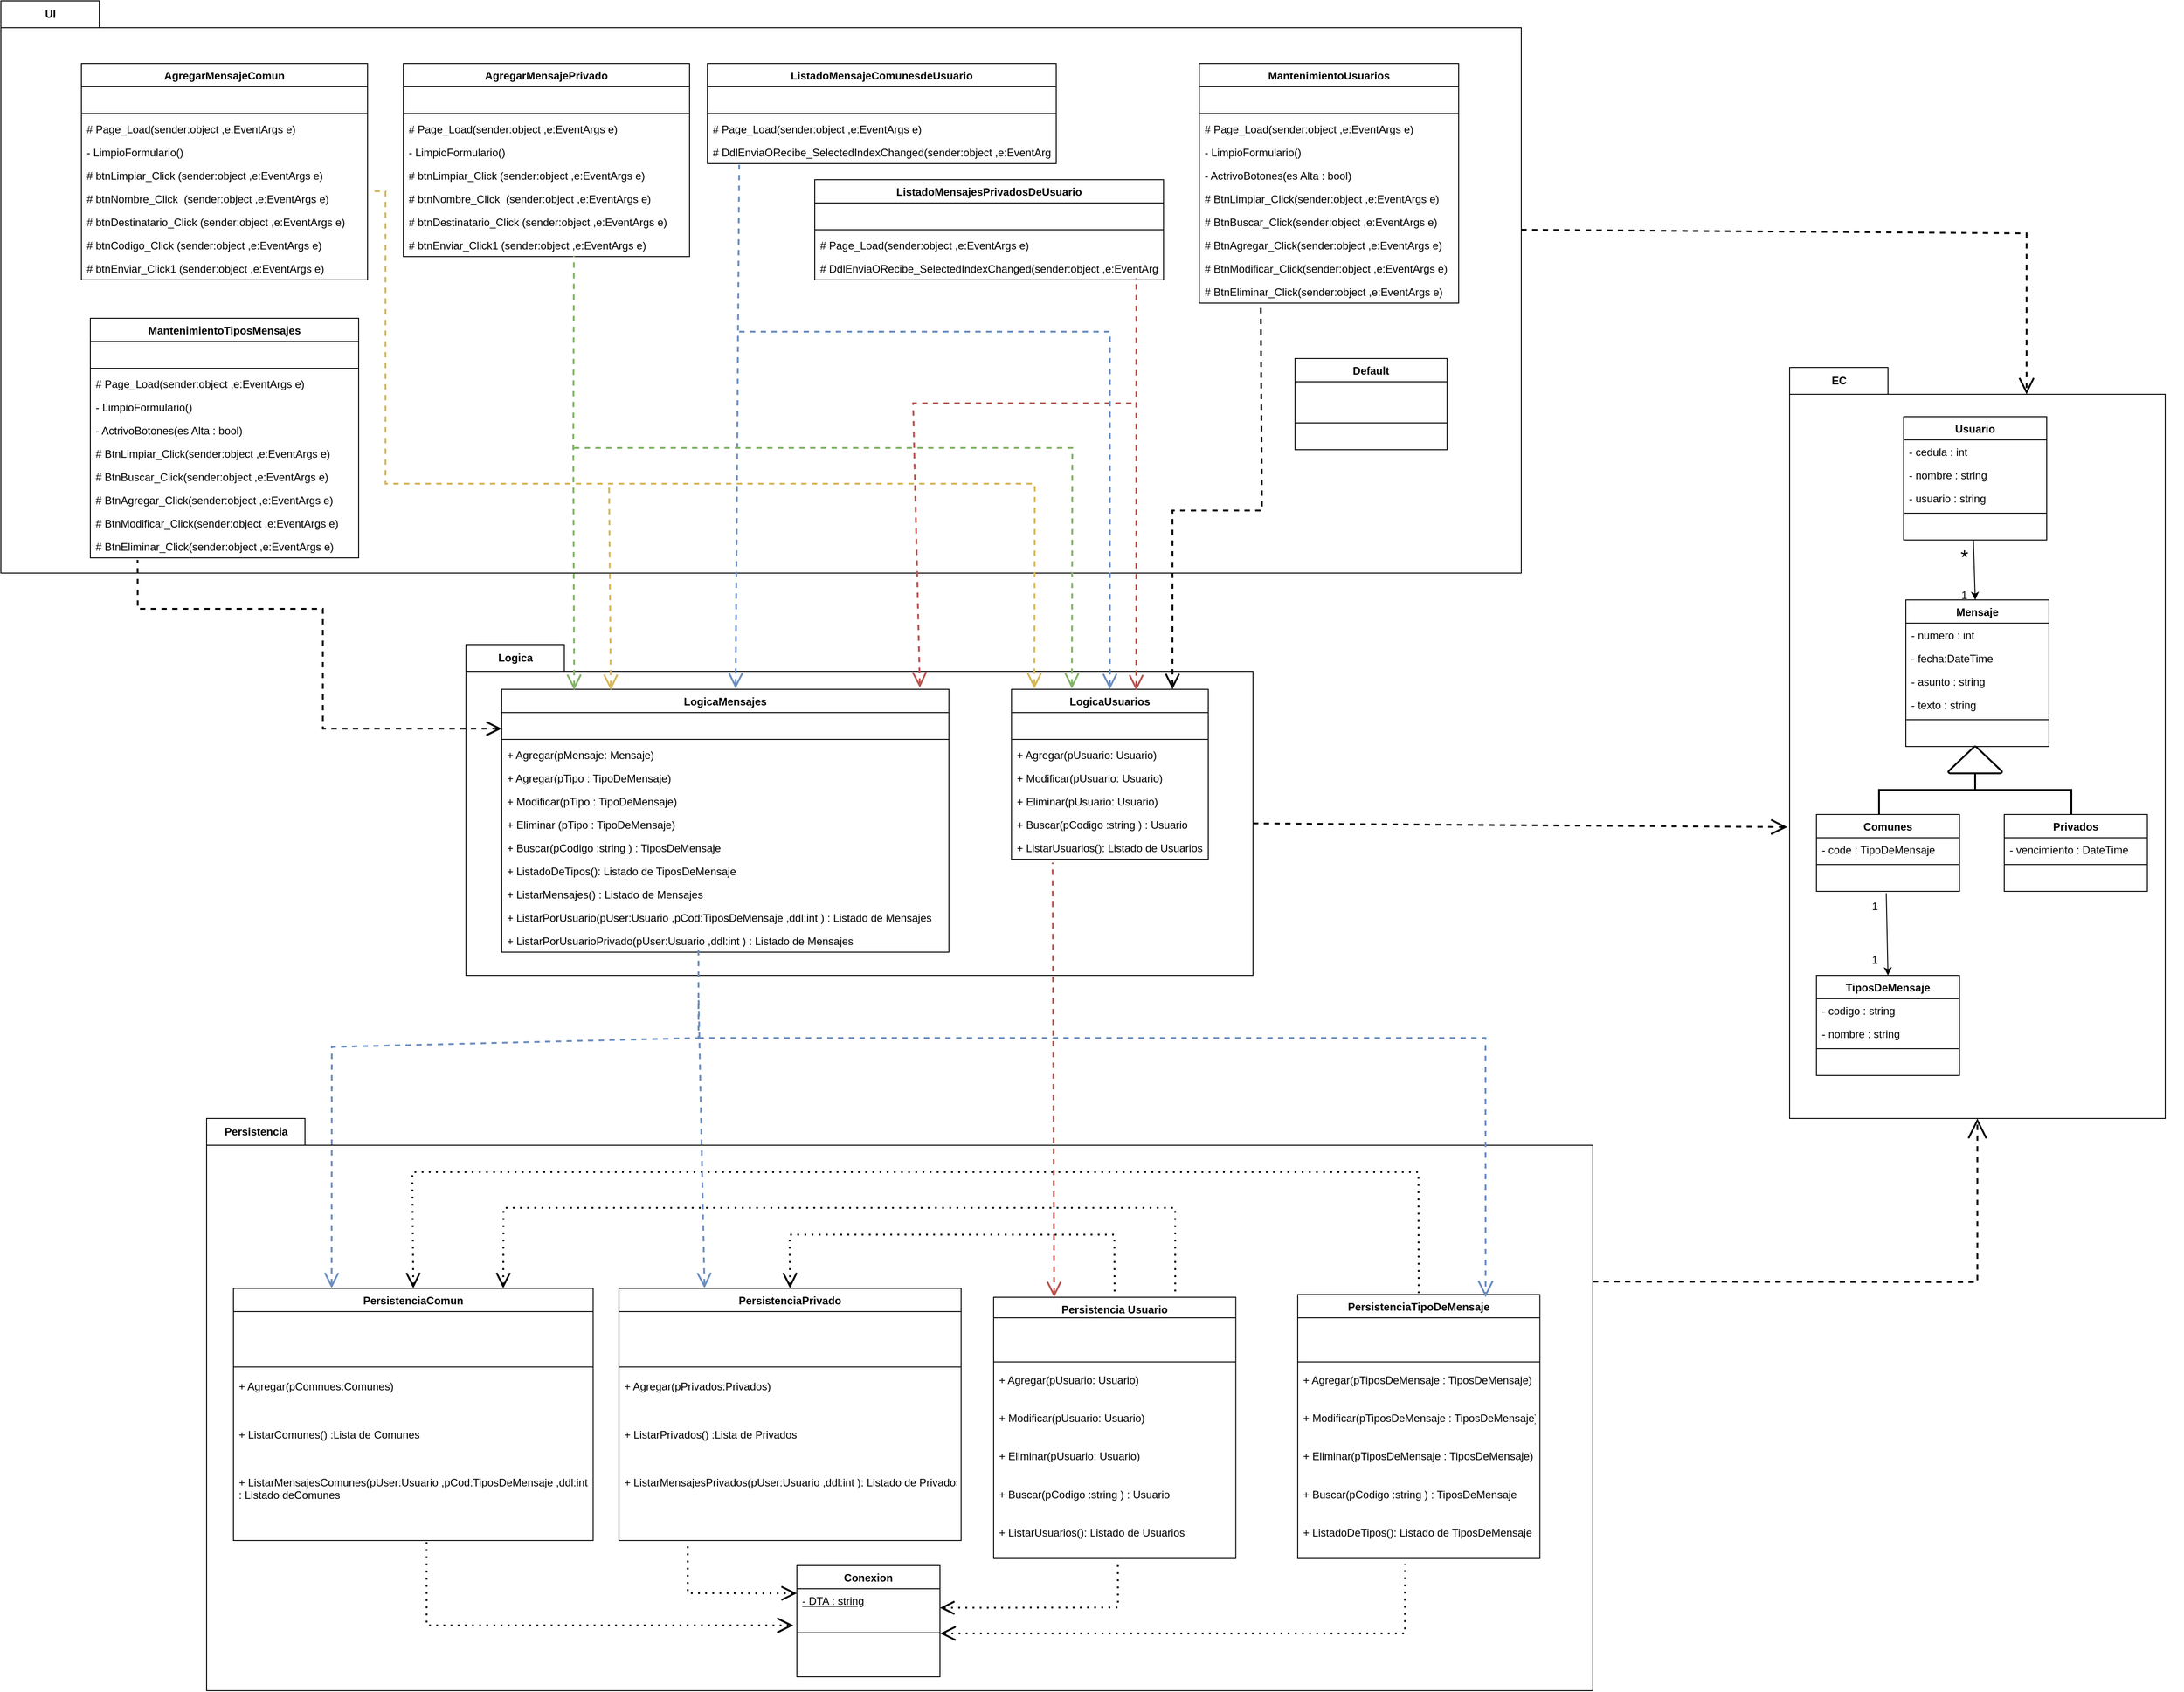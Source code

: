 <mxfile version="20.3.0" type="device"><diagram id="3AzcmSzZUi3Iu05jnNYR" name="Página-1"><mxGraphModel dx="3870" dy="4169" grid="1" gridSize="10" guides="1" tooltips="1" connect="1" arrows="1" fold="1" page="1" pageScale="1" pageWidth="827" pageHeight="1169" math="0" shadow="0"><root><mxCell id="0"/><mxCell id="1" parent="0"/><mxCell id="Xlv8Kxls1nT2NB_OFPnY-1" value="UI" style="shape=folder;fontStyle=1;tabWidth=110;tabHeight=30;tabPosition=left;html=1;boundedLbl=1;labelInHeader=1;container=1;collapsible=0;" parent="1" vertex="1"><mxGeometry x="-796" y="-2150" width="1700" height="640" as="geometry"/></mxCell><mxCell id="Xlv8Kxls1nT2NB_OFPnY-2" value="" style="html=1;strokeColor=none;resizeWidth=1;resizeHeight=1;fillColor=none;part=1;connectable=0;allowArrows=0;deletable=0;" parent="Xlv8Kxls1nT2NB_OFPnY-1" vertex="1"><mxGeometry width="1700" height="448" relative="1" as="geometry"><mxPoint y="30" as="offset"/></mxGeometry></mxCell><mxCell id="hKpQpAO5Oax9VXP1B6Zw-111" value="MantenimientoTiposMensajes" style="swimlane;fontStyle=1;align=center;verticalAlign=top;childLayout=stackLayout;horizontal=1;startSize=26;horizontalStack=0;resizeParent=1;resizeParentMax=0;resizeLast=0;collapsible=1;marginBottom=0;" vertex="1" parent="Xlv8Kxls1nT2NB_OFPnY-1"><mxGeometry x="100" y="355" width="300" height="268" as="geometry"/></mxCell><mxCell id="hKpQpAO5Oax9VXP1B6Zw-112" value=" " style="text;strokeColor=none;fillColor=none;align=left;verticalAlign=top;spacingLeft=4;spacingRight=4;overflow=hidden;rotatable=0;points=[[0,0.5],[1,0.5]];portConstraint=eastwest;" vertex="1" parent="hKpQpAO5Oax9VXP1B6Zw-111"><mxGeometry y="26" width="300" height="26" as="geometry"/></mxCell><mxCell id="hKpQpAO5Oax9VXP1B6Zw-113" value="" style="line;strokeWidth=1;fillColor=none;align=left;verticalAlign=middle;spacingTop=-1;spacingLeft=3;spacingRight=3;rotatable=0;labelPosition=right;points=[];portConstraint=eastwest;strokeColor=inherit;" vertex="1" parent="hKpQpAO5Oax9VXP1B6Zw-111"><mxGeometry y="52" width="300" height="8" as="geometry"/></mxCell><mxCell id="hKpQpAO5Oax9VXP1B6Zw-114" value="# Page_Load(sender:object ,e:EventArgs e)" style="text;strokeColor=none;fillColor=none;align=left;verticalAlign=top;spacingLeft=4;spacingRight=4;overflow=hidden;rotatable=0;points=[[0,0.5],[1,0.5]];portConstraint=eastwest;" vertex="1" parent="hKpQpAO5Oax9VXP1B6Zw-111"><mxGeometry y="60" width="300" height="26" as="geometry"/></mxCell><mxCell id="hKpQpAO5Oax9VXP1B6Zw-115" value="- LimpioFormulario()" style="text;strokeColor=none;fillColor=none;align=left;verticalAlign=top;spacingLeft=4;spacingRight=4;overflow=hidden;rotatable=0;points=[[0,0.5],[1,0.5]];portConstraint=eastwest;" vertex="1" parent="hKpQpAO5Oax9VXP1B6Zw-111"><mxGeometry y="86" width="300" height="26" as="geometry"/></mxCell><mxCell id="hKpQpAO5Oax9VXP1B6Zw-116" value="- ActrivoBotones(es Alta : bool)" style="text;strokeColor=none;fillColor=none;align=left;verticalAlign=top;spacingLeft=4;spacingRight=4;overflow=hidden;rotatable=0;points=[[0,0.5],[1,0.5]];portConstraint=eastwest;" vertex="1" parent="hKpQpAO5Oax9VXP1B6Zw-111"><mxGeometry y="112" width="300" height="26" as="geometry"/></mxCell><mxCell id="hKpQpAO5Oax9VXP1B6Zw-117" value="# BtnLimpiar_Click(sender:object ,e:EventArgs e)" style="text;strokeColor=none;fillColor=none;align=left;verticalAlign=top;spacingLeft=4;spacingRight=4;overflow=hidden;rotatable=0;points=[[0,0.5],[1,0.5]];portConstraint=eastwest;" vertex="1" parent="hKpQpAO5Oax9VXP1B6Zw-111"><mxGeometry y="138" width="300" height="26" as="geometry"/></mxCell><mxCell id="hKpQpAO5Oax9VXP1B6Zw-118" value="# BtnBuscar_Click(sender:object ,e:EventArgs e)" style="text;strokeColor=none;fillColor=none;align=left;verticalAlign=top;spacingLeft=4;spacingRight=4;overflow=hidden;rotatable=0;points=[[0,0.5],[1,0.5]];portConstraint=eastwest;" vertex="1" parent="hKpQpAO5Oax9VXP1B6Zw-111"><mxGeometry y="164" width="300" height="26" as="geometry"/></mxCell><mxCell id="hKpQpAO5Oax9VXP1B6Zw-119" value="# BtnAgregar_Click(sender:object ,e:EventArgs e)" style="text;strokeColor=none;fillColor=none;align=left;verticalAlign=top;spacingLeft=4;spacingRight=4;overflow=hidden;rotatable=0;points=[[0,0.5],[1,0.5]];portConstraint=eastwest;" vertex="1" parent="hKpQpAO5Oax9VXP1B6Zw-111"><mxGeometry y="190" width="300" height="26" as="geometry"/></mxCell><mxCell id="hKpQpAO5Oax9VXP1B6Zw-120" value="# BtnModificar_Click(sender:object ,e:EventArgs e)" style="text;strokeColor=none;fillColor=none;align=left;verticalAlign=top;spacingLeft=4;spacingRight=4;overflow=hidden;rotatable=0;points=[[0,0.5],[1,0.5]];portConstraint=eastwest;" vertex="1" parent="hKpQpAO5Oax9VXP1B6Zw-111"><mxGeometry y="216" width="300" height="26" as="geometry"/></mxCell><mxCell id="hKpQpAO5Oax9VXP1B6Zw-121" value="# BtnEliminar_Click(sender:object ,e:EventArgs e)" style="text;strokeColor=none;fillColor=none;align=left;verticalAlign=top;spacingLeft=4;spacingRight=4;overflow=hidden;rotatable=0;points=[[0,0.5],[1,0.5]];portConstraint=eastwest;" vertex="1" parent="hKpQpAO5Oax9VXP1B6Zw-111"><mxGeometry y="242" width="300" height="26" as="geometry"/></mxCell><mxCell id="hKpQpAO5Oax9VXP1B6Zw-100" value="MantenimientoUsuarios" style="swimlane;fontStyle=1;align=center;verticalAlign=top;childLayout=stackLayout;horizontal=1;startSize=26;horizontalStack=0;resizeParent=1;resizeParentMax=0;resizeLast=0;collapsible=1;marginBottom=0;" vertex="1" parent="Xlv8Kxls1nT2NB_OFPnY-1"><mxGeometry x="1340" y="70" width="290" height="268" as="geometry"/></mxCell><mxCell id="hKpQpAO5Oax9VXP1B6Zw-101" value=" " style="text;strokeColor=none;fillColor=none;align=left;verticalAlign=top;spacingLeft=4;spacingRight=4;overflow=hidden;rotatable=0;points=[[0,0.5],[1,0.5]];portConstraint=eastwest;" vertex="1" parent="hKpQpAO5Oax9VXP1B6Zw-100"><mxGeometry y="26" width="290" height="26" as="geometry"/></mxCell><mxCell id="hKpQpAO5Oax9VXP1B6Zw-102" value="" style="line;strokeWidth=1;fillColor=none;align=left;verticalAlign=middle;spacingTop=-1;spacingLeft=3;spacingRight=3;rotatable=0;labelPosition=right;points=[];portConstraint=eastwest;strokeColor=inherit;" vertex="1" parent="hKpQpAO5Oax9VXP1B6Zw-100"><mxGeometry y="52" width="290" height="8" as="geometry"/></mxCell><mxCell id="hKpQpAO5Oax9VXP1B6Zw-103" value="# Page_Load(sender:object ,e:EventArgs e)" style="text;strokeColor=none;fillColor=none;align=left;verticalAlign=top;spacingLeft=4;spacingRight=4;overflow=hidden;rotatable=0;points=[[0,0.5],[1,0.5]];portConstraint=eastwest;" vertex="1" parent="hKpQpAO5Oax9VXP1B6Zw-100"><mxGeometry y="60" width="290" height="26" as="geometry"/></mxCell><mxCell id="hKpQpAO5Oax9VXP1B6Zw-104" value="- LimpioFormulario()" style="text;strokeColor=none;fillColor=none;align=left;verticalAlign=top;spacingLeft=4;spacingRight=4;overflow=hidden;rotatable=0;points=[[0,0.5],[1,0.5]];portConstraint=eastwest;" vertex="1" parent="hKpQpAO5Oax9VXP1B6Zw-100"><mxGeometry y="86" width="290" height="26" as="geometry"/></mxCell><mxCell id="hKpQpAO5Oax9VXP1B6Zw-105" value="- ActrivoBotones(es Alta : bool)" style="text;strokeColor=none;fillColor=none;align=left;verticalAlign=top;spacingLeft=4;spacingRight=4;overflow=hidden;rotatable=0;points=[[0,0.5],[1,0.5]];portConstraint=eastwest;" vertex="1" parent="hKpQpAO5Oax9VXP1B6Zw-100"><mxGeometry y="112" width="290" height="26" as="geometry"/></mxCell><mxCell id="hKpQpAO5Oax9VXP1B6Zw-106" value="# BtnLimpiar_Click(sender:object ,e:EventArgs e)" style="text;strokeColor=none;fillColor=none;align=left;verticalAlign=top;spacingLeft=4;spacingRight=4;overflow=hidden;rotatable=0;points=[[0,0.5],[1,0.5]];portConstraint=eastwest;" vertex="1" parent="hKpQpAO5Oax9VXP1B6Zw-100"><mxGeometry y="138" width="290" height="26" as="geometry"/></mxCell><mxCell id="hKpQpAO5Oax9VXP1B6Zw-107" value="# BtnBuscar_Click(sender:object ,e:EventArgs e)" style="text;strokeColor=none;fillColor=none;align=left;verticalAlign=top;spacingLeft=4;spacingRight=4;overflow=hidden;rotatable=0;points=[[0,0.5],[1,0.5]];portConstraint=eastwest;" vertex="1" parent="hKpQpAO5Oax9VXP1B6Zw-100"><mxGeometry y="164" width="290" height="26" as="geometry"/></mxCell><mxCell id="hKpQpAO5Oax9VXP1B6Zw-108" value="# BtnAgregar_Click(sender:object ,e:EventArgs e)" style="text;strokeColor=none;fillColor=none;align=left;verticalAlign=top;spacingLeft=4;spacingRight=4;overflow=hidden;rotatable=0;points=[[0,0.5],[1,0.5]];portConstraint=eastwest;" vertex="1" parent="hKpQpAO5Oax9VXP1B6Zw-100"><mxGeometry y="190" width="290" height="26" as="geometry"/></mxCell><mxCell id="hKpQpAO5Oax9VXP1B6Zw-109" value="# BtnModificar_Click(sender:object ,e:EventArgs e)" style="text;strokeColor=none;fillColor=none;align=left;verticalAlign=top;spacingLeft=4;spacingRight=4;overflow=hidden;rotatable=0;points=[[0,0.5],[1,0.5]];portConstraint=eastwest;" vertex="1" parent="hKpQpAO5Oax9VXP1B6Zw-100"><mxGeometry y="216" width="290" height="26" as="geometry"/></mxCell><mxCell id="hKpQpAO5Oax9VXP1B6Zw-110" value="# BtnEliminar_Click(sender:object ,e:EventArgs e)" style="text;strokeColor=none;fillColor=none;align=left;verticalAlign=top;spacingLeft=4;spacingRight=4;overflow=hidden;rotatable=0;points=[[0,0.5],[1,0.5]];portConstraint=eastwest;" vertex="1" parent="hKpQpAO5Oax9VXP1B6Zw-100"><mxGeometry y="242" width="290" height="26" as="geometry"/></mxCell><mxCell id="hKpQpAO5Oax9VXP1B6Zw-50" value="Default" style="swimlane;fontStyle=1;align=center;verticalAlign=top;childLayout=stackLayout;horizontal=1;startSize=26;horizontalStack=0;resizeParent=1;resizeParentMax=0;resizeLast=0;collapsible=1;marginBottom=0;" vertex="1" parent="Xlv8Kxls1nT2NB_OFPnY-1"><mxGeometry x="1447" y="400" width="170" height="102" as="geometry"/></mxCell><mxCell id="hKpQpAO5Oax9VXP1B6Zw-51" value=" " style="text;strokeColor=none;fillColor=none;align=left;verticalAlign=top;spacingLeft=4;spacingRight=4;overflow=hidden;rotatable=0;points=[[0,0.5],[1,0.5]];portConstraint=eastwest;" vertex="1" parent="hKpQpAO5Oax9VXP1B6Zw-50"><mxGeometry y="26" width="170" height="42" as="geometry"/></mxCell><mxCell id="hKpQpAO5Oax9VXP1B6Zw-52" value="" style="line;strokeWidth=1;fillColor=none;align=left;verticalAlign=middle;spacingTop=-1;spacingLeft=3;spacingRight=3;rotatable=0;labelPosition=right;points=[];portConstraint=eastwest;strokeColor=inherit;" vertex="1" parent="hKpQpAO5Oax9VXP1B6Zw-50"><mxGeometry y="68" width="170" height="8" as="geometry"/></mxCell><mxCell id="hKpQpAO5Oax9VXP1B6Zw-58" value=" " style="text;strokeColor=none;fillColor=none;align=left;verticalAlign=top;spacingLeft=4;spacingRight=4;overflow=hidden;rotatable=0;points=[[0,0.5],[1,0.5]];portConstraint=eastwest;" vertex="1" parent="hKpQpAO5Oax9VXP1B6Zw-50"><mxGeometry y="76" width="170" height="26" as="geometry"/></mxCell><mxCell id="hKpQpAO5Oax9VXP1B6Zw-137" value="AgregarMensajeComun" style="swimlane;fontStyle=1;align=center;verticalAlign=top;childLayout=stackLayout;horizontal=1;startSize=26;horizontalStack=0;resizeParent=1;resizeParentMax=0;resizeLast=0;collapsible=1;marginBottom=0;" vertex="1" parent="Xlv8Kxls1nT2NB_OFPnY-1"><mxGeometry x="90" y="70" width="320" height="242" as="geometry"/></mxCell><mxCell id="hKpQpAO5Oax9VXP1B6Zw-138" value=" " style="text;strokeColor=none;fillColor=none;align=left;verticalAlign=top;spacingLeft=4;spacingRight=4;overflow=hidden;rotatable=0;points=[[0,0.5],[1,0.5]];portConstraint=eastwest;" vertex="1" parent="hKpQpAO5Oax9VXP1B6Zw-137"><mxGeometry y="26" width="320" height="26" as="geometry"/></mxCell><mxCell id="hKpQpAO5Oax9VXP1B6Zw-139" value="" style="line;strokeWidth=1;fillColor=none;align=left;verticalAlign=middle;spacingTop=-1;spacingLeft=3;spacingRight=3;rotatable=0;labelPosition=right;points=[];portConstraint=eastwest;strokeColor=inherit;" vertex="1" parent="hKpQpAO5Oax9VXP1B6Zw-137"><mxGeometry y="52" width="320" height="8" as="geometry"/></mxCell><mxCell id="hKpQpAO5Oax9VXP1B6Zw-140" value="# Page_Load(sender:object ,e:EventArgs e)" style="text;strokeColor=none;fillColor=none;align=left;verticalAlign=top;spacingLeft=4;spacingRight=4;overflow=hidden;rotatable=0;points=[[0,0.5],[1,0.5]];portConstraint=eastwest;" vertex="1" parent="hKpQpAO5Oax9VXP1B6Zw-137"><mxGeometry y="60" width="320" height="26" as="geometry"/></mxCell><mxCell id="hKpQpAO5Oax9VXP1B6Zw-141" value="- LimpioFormulario()" style="text;strokeColor=none;fillColor=none;align=left;verticalAlign=top;spacingLeft=4;spacingRight=4;overflow=hidden;rotatable=0;points=[[0,0.5],[1,0.5]];portConstraint=eastwest;" vertex="1" parent="hKpQpAO5Oax9VXP1B6Zw-137"><mxGeometry y="86" width="320" height="26" as="geometry"/></mxCell><mxCell id="hKpQpAO5Oax9VXP1B6Zw-142" value="# btnLimpiar_Click (sender:object ,e:EventArgs e)" style="text;strokeColor=none;fillColor=none;align=left;verticalAlign=top;spacingLeft=4;spacingRight=4;overflow=hidden;rotatable=0;points=[[0,0.5],[1,0.5]];portConstraint=eastwest;" vertex="1" parent="hKpQpAO5Oax9VXP1B6Zw-137"><mxGeometry y="112" width="320" height="26" as="geometry"/></mxCell><mxCell id="hKpQpAO5Oax9VXP1B6Zw-143" value="# btnNombre_Click  (sender:object ,e:EventArgs e)" style="text;strokeColor=none;fillColor=none;align=left;verticalAlign=top;spacingLeft=4;spacingRight=4;overflow=hidden;rotatable=0;points=[[0,0.5],[1,0.5]];portConstraint=eastwest;" vertex="1" parent="hKpQpAO5Oax9VXP1B6Zw-137"><mxGeometry y="138" width="320" height="26" as="geometry"/></mxCell><mxCell id="hKpQpAO5Oax9VXP1B6Zw-144" value="# btnDestinatario_Click (sender:object ,e:EventArgs e)" style="text;strokeColor=none;fillColor=none;align=left;verticalAlign=top;spacingLeft=4;spacingRight=4;overflow=hidden;rotatable=0;points=[[0,0.5],[1,0.5]];portConstraint=eastwest;" vertex="1" parent="hKpQpAO5Oax9VXP1B6Zw-137"><mxGeometry y="164" width="320" height="26" as="geometry"/></mxCell><mxCell id="hKpQpAO5Oax9VXP1B6Zw-145" value="# btnCodigo_Click (sender:object ,e:EventArgs e)" style="text;strokeColor=none;fillColor=none;align=left;verticalAlign=top;spacingLeft=4;spacingRight=4;overflow=hidden;rotatable=0;points=[[0,0.5],[1,0.5]];portConstraint=eastwest;" vertex="1" parent="hKpQpAO5Oax9VXP1B6Zw-137"><mxGeometry y="190" width="320" height="26" as="geometry"/></mxCell><mxCell id="hKpQpAO5Oax9VXP1B6Zw-146" value="# btnEnviar_Click1 (sender:object ,e:EventArgs e)" style="text;strokeColor=none;fillColor=none;align=left;verticalAlign=top;spacingLeft=4;spacingRight=4;overflow=hidden;rotatable=0;points=[[0,0.5],[1,0.5]];portConstraint=eastwest;" vertex="1" parent="hKpQpAO5Oax9VXP1B6Zw-137"><mxGeometry y="216" width="320" height="26" as="geometry"/></mxCell><mxCell id="hKpQpAO5Oax9VXP1B6Zw-128" value="AgregarMensajePrivado" style="swimlane;fontStyle=1;align=center;verticalAlign=top;childLayout=stackLayout;horizontal=1;startSize=26;horizontalStack=0;resizeParent=1;resizeParentMax=0;resizeLast=0;collapsible=1;marginBottom=0;" vertex="1" parent="Xlv8Kxls1nT2NB_OFPnY-1"><mxGeometry x="450" y="70" width="320" height="216" as="geometry"/></mxCell><mxCell id="hKpQpAO5Oax9VXP1B6Zw-129" value=" " style="text;strokeColor=none;fillColor=none;align=left;verticalAlign=top;spacingLeft=4;spacingRight=4;overflow=hidden;rotatable=0;points=[[0,0.5],[1,0.5]];portConstraint=eastwest;" vertex="1" parent="hKpQpAO5Oax9VXP1B6Zw-128"><mxGeometry y="26" width="320" height="26" as="geometry"/></mxCell><mxCell id="hKpQpAO5Oax9VXP1B6Zw-130" value="" style="line;strokeWidth=1;fillColor=none;align=left;verticalAlign=middle;spacingTop=-1;spacingLeft=3;spacingRight=3;rotatable=0;labelPosition=right;points=[];portConstraint=eastwest;strokeColor=inherit;" vertex="1" parent="hKpQpAO5Oax9VXP1B6Zw-128"><mxGeometry y="52" width="320" height="8" as="geometry"/></mxCell><mxCell id="hKpQpAO5Oax9VXP1B6Zw-131" value="# Page_Load(sender:object ,e:EventArgs e)" style="text;strokeColor=none;fillColor=none;align=left;verticalAlign=top;spacingLeft=4;spacingRight=4;overflow=hidden;rotatable=0;points=[[0,0.5],[1,0.5]];portConstraint=eastwest;" vertex="1" parent="hKpQpAO5Oax9VXP1B6Zw-128"><mxGeometry y="60" width="320" height="26" as="geometry"/></mxCell><mxCell id="hKpQpAO5Oax9VXP1B6Zw-132" value="- LimpioFormulario()" style="text;strokeColor=none;fillColor=none;align=left;verticalAlign=top;spacingLeft=4;spacingRight=4;overflow=hidden;rotatable=0;points=[[0,0.5],[1,0.5]];portConstraint=eastwest;" vertex="1" parent="hKpQpAO5Oax9VXP1B6Zw-128"><mxGeometry y="86" width="320" height="26" as="geometry"/></mxCell><mxCell id="hKpQpAO5Oax9VXP1B6Zw-133" value="# btnLimpiar_Click (sender:object ,e:EventArgs e)" style="text;strokeColor=none;fillColor=none;align=left;verticalAlign=top;spacingLeft=4;spacingRight=4;overflow=hidden;rotatable=0;points=[[0,0.5],[1,0.5]];portConstraint=eastwest;" vertex="1" parent="hKpQpAO5Oax9VXP1B6Zw-128"><mxGeometry y="112" width="320" height="26" as="geometry"/></mxCell><mxCell id="hKpQpAO5Oax9VXP1B6Zw-134" value="# btnNombre_Click  (sender:object ,e:EventArgs e)" style="text;strokeColor=none;fillColor=none;align=left;verticalAlign=top;spacingLeft=4;spacingRight=4;overflow=hidden;rotatable=0;points=[[0,0.5],[1,0.5]];portConstraint=eastwest;" vertex="1" parent="hKpQpAO5Oax9VXP1B6Zw-128"><mxGeometry y="138" width="320" height="26" as="geometry"/></mxCell><mxCell id="hKpQpAO5Oax9VXP1B6Zw-135" value="# btnDestinatario_Click (sender:object ,e:EventArgs e)" style="text;strokeColor=none;fillColor=none;align=left;verticalAlign=top;spacingLeft=4;spacingRight=4;overflow=hidden;rotatable=0;points=[[0,0.5],[1,0.5]];portConstraint=eastwest;" vertex="1" parent="hKpQpAO5Oax9VXP1B6Zw-128"><mxGeometry y="164" width="320" height="26" as="geometry"/></mxCell><mxCell id="hKpQpAO5Oax9VXP1B6Zw-136" value="# btnEnviar_Click1 (sender:object ,e:EventArgs e)" style="text;strokeColor=none;fillColor=none;align=left;verticalAlign=top;spacingLeft=4;spacingRight=4;overflow=hidden;rotatable=0;points=[[0,0.5],[1,0.5]];portConstraint=eastwest;" vertex="1" parent="hKpQpAO5Oax9VXP1B6Zw-128"><mxGeometry y="190" width="320" height="26" as="geometry"/></mxCell><mxCell id="hKpQpAO5Oax9VXP1B6Zw-21" value="ListadoMensajeComunesdeUsuario" style="swimlane;fontStyle=1;align=center;verticalAlign=top;childLayout=stackLayout;horizontal=1;startSize=26;horizontalStack=0;resizeParent=1;resizeParentMax=0;resizeLast=0;collapsible=1;marginBottom=0;" vertex="1" parent="Xlv8Kxls1nT2NB_OFPnY-1"><mxGeometry x="790" y="70" width="390" height="112" as="geometry"/></mxCell><mxCell id="hKpQpAO5Oax9VXP1B6Zw-22" value=" " style="text;strokeColor=none;fillColor=none;align=left;verticalAlign=top;spacingLeft=4;spacingRight=4;overflow=hidden;rotatable=0;points=[[0,0.5],[1,0.5]];portConstraint=eastwest;" vertex="1" parent="hKpQpAO5Oax9VXP1B6Zw-21"><mxGeometry y="26" width="390" height="26" as="geometry"/></mxCell><mxCell id="hKpQpAO5Oax9VXP1B6Zw-23" value="" style="line;strokeWidth=1;fillColor=none;align=left;verticalAlign=middle;spacingTop=-1;spacingLeft=3;spacingRight=3;rotatable=0;labelPosition=right;points=[];portConstraint=eastwest;strokeColor=inherit;" vertex="1" parent="hKpQpAO5Oax9VXP1B6Zw-21"><mxGeometry y="52" width="390" height="8" as="geometry"/></mxCell><mxCell id="hKpQpAO5Oax9VXP1B6Zw-24" value="# Page_Load(sender:object ,e:EventArgs e)" style="text;strokeColor=none;fillColor=none;align=left;verticalAlign=top;spacingLeft=4;spacingRight=4;overflow=hidden;rotatable=0;points=[[0,0.5],[1,0.5]];portConstraint=eastwest;" vertex="1" parent="hKpQpAO5Oax9VXP1B6Zw-21"><mxGeometry y="60" width="390" height="26" as="geometry"/></mxCell><mxCell id="hKpQpAO5Oax9VXP1B6Zw-26" value="# DdlEnviaORecibe_SelectedIndexChanged(sender:object ,e:EventArgs e)" style="text;strokeColor=none;fillColor=none;align=left;verticalAlign=top;spacingLeft=4;spacingRight=4;overflow=hidden;rotatable=0;points=[[0,0.5],[1,0.5]];portConstraint=eastwest;" vertex="1" parent="hKpQpAO5Oax9VXP1B6Zw-21"><mxGeometry y="86" width="390" height="26" as="geometry"/></mxCell><mxCell id="hKpQpAO5Oax9VXP1B6Zw-123" value="ListadoMensajesPrivadosDeUsuario" style="swimlane;fontStyle=1;align=center;verticalAlign=top;childLayout=stackLayout;horizontal=1;startSize=26;horizontalStack=0;resizeParent=1;resizeParentMax=0;resizeLast=0;collapsible=1;marginBottom=0;" vertex="1" parent="Xlv8Kxls1nT2NB_OFPnY-1"><mxGeometry x="910" y="200" width="390" height="112" as="geometry"/></mxCell><mxCell id="hKpQpAO5Oax9VXP1B6Zw-124" value=" " style="text;strokeColor=none;fillColor=none;align=left;verticalAlign=top;spacingLeft=4;spacingRight=4;overflow=hidden;rotatable=0;points=[[0,0.5],[1,0.5]];portConstraint=eastwest;" vertex="1" parent="hKpQpAO5Oax9VXP1B6Zw-123"><mxGeometry y="26" width="390" height="26" as="geometry"/></mxCell><mxCell id="hKpQpAO5Oax9VXP1B6Zw-125" value="" style="line;strokeWidth=1;fillColor=none;align=left;verticalAlign=middle;spacingTop=-1;spacingLeft=3;spacingRight=3;rotatable=0;labelPosition=right;points=[];portConstraint=eastwest;strokeColor=inherit;" vertex="1" parent="hKpQpAO5Oax9VXP1B6Zw-123"><mxGeometry y="52" width="390" height="8" as="geometry"/></mxCell><mxCell id="hKpQpAO5Oax9VXP1B6Zw-126" value="# Page_Load(sender:object ,e:EventArgs e)" style="text;strokeColor=none;fillColor=none;align=left;verticalAlign=top;spacingLeft=4;spacingRight=4;overflow=hidden;rotatable=0;points=[[0,0.5],[1,0.5]];portConstraint=eastwest;" vertex="1" parent="hKpQpAO5Oax9VXP1B6Zw-123"><mxGeometry y="60" width="390" height="26" as="geometry"/></mxCell><mxCell id="hKpQpAO5Oax9VXP1B6Zw-127" value="# DdlEnviaORecibe_SelectedIndexChanged(sender:object ,e:EventArgs e)" style="text;strokeColor=none;fillColor=none;align=left;verticalAlign=top;spacingLeft=4;spacingRight=4;overflow=hidden;rotatable=0;points=[[0,0.5],[1,0.5]];portConstraint=eastwest;" vertex="1" parent="hKpQpAO5Oax9VXP1B6Zw-123"><mxGeometry y="86" width="390" height="26" as="geometry"/></mxCell><mxCell id="Xlv8Kxls1nT2NB_OFPnY-3" value="EC" style="shape=folder;fontStyle=1;tabWidth=110;tabHeight=30;tabPosition=left;html=1;boundedLbl=1;labelInHeader=1;container=1;collapsible=0;" parent="1" vertex="1"><mxGeometry x="1204" y="-1740" width="420" height="840" as="geometry"/></mxCell><mxCell id="Xlv8Kxls1nT2NB_OFPnY-4" value="" style="html=1;strokeColor=none;resizeWidth=1;resizeHeight=1;fillColor=none;part=1;connectable=0;allowArrows=0;deletable=0;" parent="Xlv8Kxls1nT2NB_OFPnY-3" vertex="1"><mxGeometry width="440" height="810" relative="1" as="geometry"><mxPoint y="30" as="offset"/></mxGeometry></mxCell><mxCell id="Xlv8Kxls1nT2NB_OFPnY-147" value="Usuario" style="swimlane;fontStyle=1;align=center;verticalAlign=top;childLayout=stackLayout;horizontal=1;startSize=26;horizontalStack=0;resizeParent=1;resizeParentMax=0;resizeLast=0;collapsible=1;marginBottom=0;" parent="Xlv8Kxls1nT2NB_OFPnY-3" vertex="1"><mxGeometry x="127.5" y="55" width="160" height="138" as="geometry"/></mxCell><mxCell id="Xlv8Kxls1nT2NB_OFPnY-148" value="- cedula : int" style="text;strokeColor=none;fillColor=none;align=left;verticalAlign=top;spacingLeft=4;spacingRight=4;overflow=hidden;rotatable=0;points=[[0,0.5],[1,0.5]];portConstraint=eastwest;" parent="Xlv8Kxls1nT2NB_OFPnY-147" vertex="1"><mxGeometry y="26" width="160" height="26" as="geometry"/></mxCell><mxCell id="Xlv8Kxls1nT2NB_OFPnY-151" value="- nombre : string" style="text;strokeColor=none;fillColor=none;align=left;verticalAlign=top;spacingLeft=4;spacingRight=4;overflow=hidden;rotatable=0;points=[[0,0.5],[1,0.5]];portConstraint=eastwest;" parent="Xlv8Kxls1nT2NB_OFPnY-147" vertex="1"><mxGeometry y="52" width="160" height="26" as="geometry"/></mxCell><mxCell id="Xlv8Kxls1nT2NB_OFPnY-152" value="- usuario : string" style="text;strokeColor=none;fillColor=none;align=left;verticalAlign=top;spacingLeft=4;spacingRight=4;overflow=hidden;rotatable=0;points=[[0,0.5],[1,0.5]];portConstraint=eastwest;" parent="Xlv8Kxls1nT2NB_OFPnY-147" vertex="1"><mxGeometry y="78" width="160" height="26" as="geometry"/></mxCell><mxCell id="Xlv8Kxls1nT2NB_OFPnY-149" value="" style="line;strokeWidth=1;fillColor=none;align=left;verticalAlign=middle;spacingTop=-1;spacingLeft=3;spacingRight=3;rotatable=0;labelPosition=right;points=[];portConstraint=eastwest;strokeColor=inherit;" parent="Xlv8Kxls1nT2NB_OFPnY-147" vertex="1"><mxGeometry y="104" width="160" height="8" as="geometry"/></mxCell><mxCell id="Xlv8Kxls1nT2NB_OFPnY-150" value=" " style="text;strokeColor=none;fillColor=none;align=left;verticalAlign=top;spacingLeft=4;spacingRight=4;overflow=hidden;rotatable=0;points=[[0,0.5],[1,0.5]];portConstraint=eastwest;" parent="Xlv8Kxls1nT2NB_OFPnY-147" vertex="1"><mxGeometry y="112" width="160" height="26" as="geometry"/></mxCell><mxCell id="Xlv8Kxls1nT2NB_OFPnY-121" value="Mensaje" style="swimlane;fontStyle=1;align=center;verticalAlign=top;childLayout=stackLayout;horizontal=1;startSize=26;horizontalStack=0;resizeParent=1;resizeParentMax=0;resizeLast=0;collapsible=1;marginBottom=0;" parent="Xlv8Kxls1nT2NB_OFPnY-3" vertex="1"><mxGeometry x="130" y="260" width="160" height="164" as="geometry"/></mxCell><mxCell id="Xlv8Kxls1nT2NB_OFPnY-122" value="- numero : int" style="text;strokeColor=none;fillColor=none;align=left;verticalAlign=top;spacingLeft=4;spacingRight=4;overflow=hidden;rotatable=0;points=[[0,0.5],[1,0.5]];portConstraint=eastwest;" parent="Xlv8Kxls1nT2NB_OFPnY-121" vertex="1"><mxGeometry y="26" width="160" height="26" as="geometry"/></mxCell><mxCell id="Xlv8Kxls1nT2NB_OFPnY-137" value="- fecha:DateTime" style="text;strokeColor=none;fillColor=none;align=left;verticalAlign=top;spacingLeft=4;spacingRight=4;overflow=hidden;rotatable=0;points=[[0,0.5],[1,0.5]];portConstraint=eastwest;" parent="Xlv8Kxls1nT2NB_OFPnY-121" vertex="1"><mxGeometry y="52" width="160" height="26" as="geometry"/></mxCell><mxCell id="Xlv8Kxls1nT2NB_OFPnY-138" value="- asunto : string" style="text;strokeColor=none;fillColor=none;align=left;verticalAlign=top;spacingLeft=4;spacingRight=4;overflow=hidden;rotatable=0;points=[[0,0.5],[1,0.5]];portConstraint=eastwest;" parent="Xlv8Kxls1nT2NB_OFPnY-121" vertex="1"><mxGeometry y="78" width="160" height="26" as="geometry"/></mxCell><mxCell id="Xlv8Kxls1nT2NB_OFPnY-139" value="- texto : string" style="text;strokeColor=none;fillColor=none;align=left;verticalAlign=top;spacingLeft=4;spacingRight=4;overflow=hidden;rotatable=0;points=[[0,0.5],[1,0.5]];portConstraint=eastwest;" parent="Xlv8Kxls1nT2NB_OFPnY-121" vertex="1"><mxGeometry y="104" width="160" height="26" as="geometry"/></mxCell><mxCell id="Xlv8Kxls1nT2NB_OFPnY-123" value="" style="line;strokeWidth=1;fillColor=none;align=left;verticalAlign=middle;spacingTop=-1;spacingLeft=3;spacingRight=3;rotatable=0;labelPosition=right;points=[];portConstraint=eastwest;strokeColor=inherit;" parent="Xlv8Kxls1nT2NB_OFPnY-121" vertex="1"><mxGeometry y="130" width="160" height="8" as="geometry"/></mxCell><mxCell id="Xlv8Kxls1nT2NB_OFPnY-124" value=" " style="text;strokeColor=none;fillColor=none;align=left;verticalAlign=top;spacingLeft=4;spacingRight=4;overflow=hidden;rotatable=0;points=[[0,0.5],[1,0.5]];portConstraint=eastwest;" parent="Xlv8Kxls1nT2NB_OFPnY-121" vertex="1"><mxGeometry y="138" width="160" height="26" as="geometry"/></mxCell><mxCell id="Xlv8Kxls1nT2NB_OFPnY-154" value="&lt;font style=&quot;font-size: 22px;&quot;&gt;*&lt;/font&gt;" style="text;html=1;align=center;verticalAlign=middle;resizable=0;points=[];autosize=1;strokeColor=none;fillColor=none;" parent="Xlv8Kxls1nT2NB_OFPnY-3" vertex="1"><mxGeometry x="180" y="193" width="30" height="40" as="geometry"/></mxCell><mxCell id="Xlv8Kxls1nT2NB_OFPnY-155" value="1" style="text;html=1;align=center;verticalAlign=middle;resizable=0;points=[];autosize=1;strokeColor=none;fillColor=none;" parent="Xlv8Kxls1nT2NB_OFPnY-3" vertex="1"><mxGeometry x="180" y="240" width="30" height="30" as="geometry"/></mxCell><mxCell id="Xlv8Kxls1nT2NB_OFPnY-158" value="" style="strokeWidth=2;html=1;shape=mxgraph.flowchart.annotation_2;align=left;labelPosition=right;pointerEvents=1;fontSize=22;rotation=90;" parent="Xlv8Kxls1nT2NB_OFPnY-3" vertex="1"><mxGeometry x="180" y="365" width="55" height="215" as="geometry"/></mxCell><mxCell id="Xlv8Kxls1nT2NB_OFPnY-133" value="Comunes" style="swimlane;fontStyle=1;align=center;verticalAlign=top;childLayout=stackLayout;horizontal=1;startSize=26;horizontalStack=0;resizeParent=1;resizeParentMax=0;resizeLast=0;collapsible=1;marginBottom=0;" parent="Xlv8Kxls1nT2NB_OFPnY-3" vertex="1"><mxGeometry x="30" y="500" width="160" height="86" as="geometry"/></mxCell><mxCell id="Xlv8Kxls1nT2NB_OFPnY-134" value="- code : TipoDeMensaje" style="text;strokeColor=none;fillColor=none;align=left;verticalAlign=top;spacingLeft=4;spacingRight=4;overflow=hidden;rotatable=0;points=[[0,0.5],[1,0.5]];portConstraint=eastwest;" parent="Xlv8Kxls1nT2NB_OFPnY-133" vertex="1"><mxGeometry y="26" width="160" height="26" as="geometry"/></mxCell><mxCell id="Xlv8Kxls1nT2NB_OFPnY-135" value="" style="line;strokeWidth=1;fillColor=none;align=left;verticalAlign=middle;spacingTop=-1;spacingLeft=3;spacingRight=3;rotatable=0;labelPosition=right;points=[];portConstraint=eastwest;strokeColor=inherit;" parent="Xlv8Kxls1nT2NB_OFPnY-133" vertex="1"><mxGeometry y="52" width="160" height="8" as="geometry"/></mxCell><mxCell id="Xlv8Kxls1nT2NB_OFPnY-136" value=" " style="text;strokeColor=none;fillColor=none;align=left;verticalAlign=top;spacingLeft=4;spacingRight=4;overflow=hidden;rotatable=0;points=[[0,0.5],[1,0.5]];portConstraint=eastwest;" parent="Xlv8Kxls1nT2NB_OFPnY-133" vertex="1"><mxGeometry y="60" width="160" height="26" as="geometry"/></mxCell><mxCell id="Xlv8Kxls1nT2NB_OFPnY-125" value="Privados" style="swimlane;fontStyle=1;align=center;verticalAlign=top;childLayout=stackLayout;horizontal=1;startSize=26;horizontalStack=0;resizeParent=1;resizeParentMax=0;resizeLast=0;collapsible=1;marginBottom=0;" parent="Xlv8Kxls1nT2NB_OFPnY-3" vertex="1"><mxGeometry x="240" y="500" width="160" height="86" as="geometry"/></mxCell><mxCell id="Xlv8Kxls1nT2NB_OFPnY-126" value="- vencimiento : DateTime" style="text;strokeColor=none;fillColor=none;align=left;verticalAlign=top;spacingLeft=4;spacingRight=4;overflow=hidden;rotatable=0;points=[[0,0.5],[1,0.5]];portConstraint=eastwest;" parent="Xlv8Kxls1nT2NB_OFPnY-125" vertex="1"><mxGeometry y="26" width="160" height="26" as="geometry"/></mxCell><mxCell id="Xlv8Kxls1nT2NB_OFPnY-127" value="" style="line;strokeWidth=1;fillColor=none;align=left;verticalAlign=middle;spacingTop=-1;spacingLeft=3;spacingRight=3;rotatable=0;labelPosition=right;points=[];portConstraint=eastwest;strokeColor=inherit;" parent="Xlv8Kxls1nT2NB_OFPnY-125" vertex="1"><mxGeometry y="52" width="160" height="8" as="geometry"/></mxCell><mxCell id="Xlv8Kxls1nT2NB_OFPnY-128" value=" " style="text;strokeColor=none;fillColor=none;align=left;verticalAlign=top;spacingLeft=4;spacingRight=4;overflow=hidden;rotatable=0;points=[[0,0.5],[1,0.5]];portConstraint=eastwest;" parent="Xlv8Kxls1nT2NB_OFPnY-125" vertex="1"><mxGeometry y="60" width="160" height="26" as="geometry"/></mxCell><mxCell id="Xlv8Kxls1nT2NB_OFPnY-117" value="TiposDeMensaje" style="swimlane;fontStyle=1;align=center;verticalAlign=top;childLayout=stackLayout;horizontal=1;startSize=26;horizontalStack=0;resizeParent=1;resizeParentMax=0;resizeLast=0;collapsible=1;marginBottom=0;" parent="Xlv8Kxls1nT2NB_OFPnY-3" vertex="1"><mxGeometry x="30" y="680" width="160" height="112" as="geometry"/></mxCell><mxCell id="Xlv8Kxls1nT2NB_OFPnY-118" value="- codigo : string  " style="text;strokeColor=none;fillColor=none;align=left;verticalAlign=top;spacingLeft=4;spacingRight=4;overflow=hidden;rotatable=0;points=[[0,0.5],[1,0.5]];portConstraint=eastwest;" parent="Xlv8Kxls1nT2NB_OFPnY-117" vertex="1"><mxGeometry y="26" width="160" height="26" as="geometry"/></mxCell><mxCell id="Xlv8Kxls1nT2NB_OFPnY-143" value="- nombre : string" style="text;strokeColor=none;fillColor=none;align=left;verticalAlign=top;spacingLeft=4;spacingRight=4;overflow=hidden;rotatable=0;points=[[0,0.5],[1,0.5]];portConstraint=eastwest;" parent="Xlv8Kxls1nT2NB_OFPnY-117" vertex="1"><mxGeometry y="52" width="160" height="26" as="geometry"/></mxCell><mxCell id="Xlv8Kxls1nT2NB_OFPnY-119" value="" style="line;strokeWidth=1;fillColor=none;align=left;verticalAlign=middle;spacingTop=-1;spacingLeft=3;spacingRight=3;rotatable=0;labelPosition=right;points=[];portConstraint=eastwest;strokeColor=inherit;" parent="Xlv8Kxls1nT2NB_OFPnY-117" vertex="1"><mxGeometry y="78" width="160" height="8" as="geometry"/></mxCell><mxCell id="Xlv8Kxls1nT2NB_OFPnY-120" value=" " style="text;strokeColor=none;fillColor=none;align=left;verticalAlign=top;spacingLeft=4;spacingRight=4;overflow=hidden;rotatable=0;points=[[0,0.5],[1,0.5]];portConstraint=eastwest;" parent="Xlv8Kxls1nT2NB_OFPnY-117" vertex="1"><mxGeometry y="86" width="160" height="26" as="geometry"/></mxCell><mxCell id="Xlv8Kxls1nT2NB_OFPnY-160" value="" style="endArrow=classic;html=1;rounded=0;fontSize=22;entryX=0.5;entryY=0;entryDx=0;entryDy=0;exitX=0.488;exitY=1.077;exitDx=0;exitDy=0;exitPerimeter=0;" parent="Xlv8Kxls1nT2NB_OFPnY-3" source="Xlv8Kxls1nT2NB_OFPnY-136" target="Xlv8Kxls1nT2NB_OFPnY-117" edge="1"><mxGeometry width="50" height="50" relative="1" as="geometry"><mxPoint x="70" y="610" as="sourcePoint"/><mxPoint x="180" y="710" as="targetPoint"/></mxGeometry></mxCell><mxCell id="Xlv8Kxls1nT2NB_OFPnY-162" value="&lt;font style=&quot;font-size: 12px;&quot;&gt;1&lt;/font&gt;" style="text;html=1;align=center;verticalAlign=middle;resizable=0;points=[];autosize=1;strokeColor=none;fillColor=none;fontSize=22;" parent="Xlv8Kxls1nT2NB_OFPnY-3" vertex="1"><mxGeometry x="80" y="640" width="30" height="40" as="geometry"/></mxCell><mxCell id="Xlv8Kxls1nT2NB_OFPnY-161" value="&lt;font style=&quot;font-size: 12px;&quot;&gt;1&lt;/font&gt;" style="text;html=1;align=center;verticalAlign=middle;resizable=0;points=[];autosize=1;strokeColor=none;fillColor=none;fontSize=22;" parent="Xlv8Kxls1nT2NB_OFPnY-3" vertex="1"><mxGeometry x="80" y="580" width="30" height="40" as="geometry"/></mxCell><mxCell id="Xlv8Kxls1nT2NB_OFPnY-159" value="" style="strokeWidth=2;html=1;shape=mxgraph.flowchart.extract_or_measurement;whiteSpace=wrap;fontSize=22;" parent="Xlv8Kxls1nT2NB_OFPnY-3" vertex="1"><mxGeometry x="177.5" y="424" width="60" height="30" as="geometry"/></mxCell><mxCell id="Xlv8Kxls1nT2NB_OFPnY-153" value="" style="endArrow=classic;html=1;rounded=0;exitX=0.488;exitY=1;exitDx=0;exitDy=0;exitPerimeter=0;" parent="Xlv8Kxls1nT2NB_OFPnY-3" source="Xlv8Kxls1nT2NB_OFPnY-150" target="Xlv8Kxls1nT2NB_OFPnY-121" edge="1"><mxGeometry width="50" height="50" relative="1" as="geometry"><mxPoint x="270" y="290" as="sourcePoint"/><mxPoint x="229" y="190" as="targetPoint"/></mxGeometry></mxCell><mxCell id="Xlv8Kxls1nT2NB_OFPnY-5" value="Logica" style="shape=folder;fontStyle=1;tabWidth=110;tabHeight=30;tabPosition=left;html=1;boundedLbl=1;labelInHeader=1;container=1;collapsible=0;" parent="1" vertex="1"><mxGeometry x="-276" y="-1430" width="880" height="370" as="geometry"/></mxCell><mxCell id="Xlv8Kxls1nT2NB_OFPnY-6" value="" style="html=1;strokeColor=none;resizeWidth=1;resizeHeight=1;fillColor=none;part=1;connectable=0;allowArrows=0;deletable=0;" parent="Xlv8Kxls1nT2NB_OFPnY-5" vertex="1"><mxGeometry width="823.83" height="259" relative="1" as="geometry"><mxPoint y="30" as="offset"/></mxGeometry></mxCell><mxCell id="Xlv8Kxls1nT2NB_OFPnY-59" value="LogicaMensajes" style="swimlane;fontStyle=1;align=center;verticalAlign=top;childLayout=stackLayout;horizontal=1;startSize=26;horizontalStack=0;resizeParent=1;resizeParentMax=0;resizeLast=0;collapsible=1;marginBottom=0;" parent="Xlv8Kxls1nT2NB_OFPnY-5" vertex="1"><mxGeometry x="40" y="50" width="500" height="294" as="geometry"/></mxCell><mxCell id="Xlv8Kxls1nT2NB_OFPnY-60" value=" " style="text;strokeColor=none;fillColor=none;align=left;verticalAlign=top;spacingLeft=4;spacingRight=4;overflow=hidden;rotatable=0;points=[[0,0.5],[1,0.5]];portConstraint=eastwest;" parent="Xlv8Kxls1nT2NB_OFPnY-59" vertex="1"><mxGeometry y="26" width="500" height="26" as="geometry"/></mxCell><mxCell id="Xlv8Kxls1nT2NB_OFPnY-61" value="" style="line;strokeWidth=1;fillColor=none;align=left;verticalAlign=middle;spacingTop=-1;spacingLeft=3;spacingRight=3;rotatable=0;labelPosition=right;points=[];portConstraint=eastwest;strokeColor=inherit;" parent="Xlv8Kxls1nT2NB_OFPnY-59" vertex="1"><mxGeometry y="52" width="500" height="8" as="geometry"/></mxCell><mxCell id="Xlv8Kxls1nT2NB_OFPnY-62" value="+ Agregar(pMensaje: Mensaje)" style="text;strokeColor=none;fillColor=none;align=left;verticalAlign=top;spacingLeft=4;spacingRight=4;overflow=hidden;rotatable=0;points=[[0,0.5],[1,0.5]];portConstraint=eastwest;" parent="Xlv8Kxls1nT2NB_OFPnY-59" vertex="1"><mxGeometry y="60" width="500" height="26" as="geometry"/></mxCell><mxCell id="Xlv8Kxls1nT2NB_OFPnY-64" value="+ Agregar(pTipo : TipoDeMensaje)" style="text;strokeColor=none;fillColor=none;align=left;verticalAlign=top;spacingLeft=4;spacingRight=4;overflow=hidden;rotatable=0;points=[[0,0.5],[1,0.5]];portConstraint=eastwest;" parent="Xlv8Kxls1nT2NB_OFPnY-59" vertex="1"><mxGeometry y="86" width="500" height="26" as="geometry"/></mxCell><mxCell id="Xlv8Kxls1nT2NB_OFPnY-65" value="+ Modificar(pTipo : TipoDeMensaje)" style="text;strokeColor=none;fillColor=none;align=left;verticalAlign=top;spacingLeft=4;spacingRight=4;overflow=hidden;rotatable=0;points=[[0,0.5],[1,0.5]];portConstraint=eastwest;" parent="Xlv8Kxls1nT2NB_OFPnY-59" vertex="1"><mxGeometry y="112" width="500" height="26" as="geometry"/></mxCell><mxCell id="Xlv8Kxls1nT2NB_OFPnY-66" value="+ Eliminar (pTipo : TipoDeMensaje)" style="text;strokeColor=none;fillColor=none;align=left;verticalAlign=top;spacingLeft=4;spacingRight=4;overflow=hidden;rotatable=0;points=[[0,0.5],[1,0.5]];portConstraint=eastwest;" parent="Xlv8Kxls1nT2NB_OFPnY-59" vertex="1"><mxGeometry y="138" width="500" height="26" as="geometry"/></mxCell><mxCell id="Xlv8Kxls1nT2NB_OFPnY-78" value="+ Buscar(pCodigo :string ) : TiposDeMensaje" style="text;strokeColor=none;fillColor=none;align=left;verticalAlign=top;spacingLeft=4;spacingRight=4;overflow=hidden;rotatable=0;points=[[0,0.5],[1,0.5]];portConstraint=eastwest;" parent="Xlv8Kxls1nT2NB_OFPnY-59" vertex="1"><mxGeometry y="164" width="500" height="26" as="geometry"/></mxCell><mxCell id="Xlv8Kxls1nT2NB_OFPnY-79" value="+ ListadoDeTipos(): Listado de TiposDeMensaje" style="text;strokeColor=none;fillColor=none;align=left;verticalAlign=top;spacingLeft=4;spacingRight=4;overflow=hidden;rotatable=0;points=[[0,0.5],[1,0.5]];portConstraint=eastwest;" parent="Xlv8Kxls1nT2NB_OFPnY-59" vertex="1"><mxGeometry y="190" width="500" height="26" as="geometry"/></mxCell><mxCell id="Xlv8Kxls1nT2NB_OFPnY-68" value="+ ListarMensajes() : Listado de Mensajes" style="text;strokeColor=none;fillColor=none;align=left;verticalAlign=top;spacingLeft=4;spacingRight=4;overflow=hidden;rotatable=0;points=[[0,0.5],[1,0.5]];portConstraint=eastwest;" parent="Xlv8Kxls1nT2NB_OFPnY-59" vertex="1"><mxGeometry y="216" width="500" height="26" as="geometry"/></mxCell><mxCell id="Xlv8Kxls1nT2NB_OFPnY-70" value="+ ListarPorUsuario(pUser:Usuario ,pCod:TiposDeMensaje ,ddl:int ) : Listado de Mensajes" style="text;strokeColor=none;fillColor=none;align=left;verticalAlign=top;spacingLeft=4;spacingRight=4;overflow=hidden;rotatable=0;points=[[0,0.5],[1,0.5]];portConstraint=eastwest;" parent="Xlv8Kxls1nT2NB_OFPnY-59" vertex="1"><mxGeometry y="242" width="500" height="26" as="geometry"/></mxCell><mxCell id="Xlv8Kxls1nT2NB_OFPnY-71" value="+ ListarPorUsuarioPrivado(pUser:Usuario ,ddl:int ) : Listado de Mensajes" style="text;strokeColor=none;fillColor=none;align=left;verticalAlign=top;spacingLeft=4;spacingRight=4;overflow=hidden;rotatable=0;points=[[0,0.5],[1,0.5]];portConstraint=eastwest;" parent="Xlv8Kxls1nT2NB_OFPnY-59" vertex="1"><mxGeometry y="268" width="500" height="26" as="geometry"/></mxCell><mxCell id="Xlv8Kxls1nT2NB_OFPnY-55" value="LogicaUsuarios" style="swimlane;fontStyle=1;align=center;verticalAlign=top;childLayout=stackLayout;horizontal=1;startSize=26;horizontalStack=0;resizeParent=1;resizeParentMax=0;resizeLast=0;collapsible=1;marginBottom=0;" parent="Xlv8Kxls1nT2NB_OFPnY-5" vertex="1"><mxGeometry x="610" y="50" width="220" height="190" as="geometry"/></mxCell><mxCell id="Xlv8Kxls1nT2NB_OFPnY-56" value=" " style="text;strokeColor=none;fillColor=none;align=left;verticalAlign=top;spacingLeft=4;spacingRight=4;overflow=hidden;rotatable=0;points=[[0,0.5],[1,0.5]];portConstraint=eastwest;" parent="Xlv8Kxls1nT2NB_OFPnY-55" vertex="1"><mxGeometry y="26" width="220" height="26" as="geometry"/></mxCell><mxCell id="Xlv8Kxls1nT2NB_OFPnY-57" value="" style="line;strokeWidth=1;fillColor=none;align=left;verticalAlign=middle;spacingTop=-1;spacingLeft=3;spacingRight=3;rotatable=0;labelPosition=right;points=[];portConstraint=eastwest;strokeColor=inherit;" parent="Xlv8Kxls1nT2NB_OFPnY-55" vertex="1"><mxGeometry y="52" width="220" height="8" as="geometry"/></mxCell><mxCell id="Xlv8Kxls1nT2NB_OFPnY-81" value="+ Agregar(pUsuario: Usuario)&#10;" style="text;strokeColor=none;fillColor=none;align=left;verticalAlign=top;spacingLeft=4;spacingRight=4;overflow=hidden;rotatable=0;points=[[0,0.5],[1,0.5]];portConstraint=eastwest;" parent="Xlv8Kxls1nT2NB_OFPnY-55" vertex="1"><mxGeometry y="60" width="220" height="26" as="geometry"/></mxCell><mxCell id="Xlv8Kxls1nT2NB_OFPnY-82" value="+ Modificar(pUsuario: Usuario)&#10;" style="text;strokeColor=none;fillColor=none;align=left;verticalAlign=top;spacingLeft=4;spacingRight=4;overflow=hidden;rotatable=0;points=[[0,0.5],[1,0.5]];portConstraint=eastwest;" parent="Xlv8Kxls1nT2NB_OFPnY-55" vertex="1"><mxGeometry y="86" width="220" height="26" as="geometry"/></mxCell><mxCell id="Xlv8Kxls1nT2NB_OFPnY-83" value="+ Eliminar(pUsuario: Usuario)&#10;" style="text;strokeColor=none;fillColor=none;align=left;verticalAlign=top;spacingLeft=4;spacingRight=4;overflow=hidden;rotatable=0;points=[[0,0.5],[1,0.5]];portConstraint=eastwest;" parent="Xlv8Kxls1nT2NB_OFPnY-55" vertex="1"><mxGeometry y="112" width="220" height="26" as="geometry"/></mxCell><mxCell id="Xlv8Kxls1nT2NB_OFPnY-84" value="+ Buscar(pCodigo :string ) : Usuario" style="text;strokeColor=none;fillColor=none;align=left;verticalAlign=top;spacingLeft=4;spacingRight=4;overflow=hidden;rotatable=0;points=[[0,0.5],[1,0.5]];portConstraint=eastwest;" parent="Xlv8Kxls1nT2NB_OFPnY-55" vertex="1"><mxGeometry y="138" width="220" height="26" as="geometry"/></mxCell><mxCell id="Xlv8Kxls1nT2NB_OFPnY-85" value="+ ListarUsuarios(): Listado de Usuarios" style="text;strokeColor=none;fillColor=none;align=left;verticalAlign=top;spacingLeft=4;spacingRight=4;overflow=hidden;rotatable=0;points=[[0,0.5],[1,0.5]];portConstraint=eastwest;" parent="Xlv8Kxls1nT2NB_OFPnY-55" vertex="1"><mxGeometry y="164" width="220" height="26" as="geometry"/></mxCell><mxCell id="Xlv8Kxls1nT2NB_OFPnY-7" value="Persistencia" style="shape=folder;fontStyle=1;tabWidth=110;tabHeight=30;tabPosition=left;html=1;boundedLbl=1;labelInHeader=1;container=1;collapsible=0;" parent="1" vertex="1"><mxGeometry x="-566" y="-900" width="1550" height="640" as="geometry"/></mxCell><mxCell id="Xlv8Kxls1nT2NB_OFPnY-8" value="" style="html=1;strokeColor=none;resizeWidth=1;resizeHeight=1;fillColor=none;part=1;connectable=0;allowArrows=0;deletable=0;" parent="Xlv8Kxls1nT2NB_OFPnY-7" vertex="1"><mxGeometry width="1550" height="615.619" relative="1" as="geometry"><mxPoint y="-80" as="offset"/></mxGeometry></mxCell><mxCell id="Xlv8Kxls1nT2NB_OFPnY-22" value="PersistenciaComun" style="swimlane;fontStyle=1;align=center;verticalAlign=top;childLayout=stackLayout;horizontal=1;startSize=26;horizontalStack=0;resizeParent=1;resizeParentMax=0;resizeLast=0;collapsible=1;marginBottom=0;" parent="Xlv8Kxls1nT2NB_OFPnY-7" vertex="1"><mxGeometry x="30.0" y="189.995" width="402.215" height="282" as="geometry"/></mxCell><mxCell id="Xlv8Kxls1nT2NB_OFPnY-31" value=" " style="text;strokeColor=none;fillColor=none;align=left;verticalAlign=top;spacingLeft=4;spacingRight=4;overflow=hidden;rotatable=0;points=[[0,0.5],[1,0.5]];portConstraint=eastwest;" parent="Xlv8Kxls1nT2NB_OFPnY-22" vertex="1"><mxGeometry y="26" width="402.215" height="53.677" as="geometry"/></mxCell><mxCell id="Xlv8Kxls1nT2NB_OFPnY-24" value="" style="line;strokeWidth=1;fillColor=none;align=left;verticalAlign=middle;spacingTop=-1;spacingLeft=3;spacingRight=3;rotatable=0;labelPosition=right;points=[];portConstraint=eastwest;strokeColor=inherit;" parent="Xlv8Kxls1nT2NB_OFPnY-22" vertex="1"><mxGeometry y="79.677" width="402.215" height="16.516" as="geometry"/></mxCell><mxCell id="Xlv8Kxls1nT2NB_OFPnY-25" value="+ Agregar(pComnues:Comunes)" style="text;strokeColor=none;fillColor=none;align=left;verticalAlign=top;spacingLeft=4;spacingRight=4;overflow=hidden;rotatable=0;points=[[0,0.5],[1,0.5]];portConstraint=eastwest;" parent="Xlv8Kxls1nT2NB_OFPnY-22" vertex="1"><mxGeometry y="96.194" width="402.215" height="53.677" as="geometry"/></mxCell><mxCell id="Xlv8Kxls1nT2NB_OFPnY-33" value="+ ListarComunes() :Lista de Comunes" style="text;strokeColor=none;fillColor=none;align=left;verticalAlign=top;spacingLeft=4;spacingRight=4;overflow=hidden;rotatable=0;points=[[0,0.5],[1,0.5]];portConstraint=eastwest;" parent="Xlv8Kxls1nT2NB_OFPnY-22" vertex="1"><mxGeometry y="149.871" width="402.215" height="53.677" as="geometry"/></mxCell><mxCell id="Xlv8Kxls1nT2NB_OFPnY-34" value="+ ListarMensajesComunes(pUser:Usuario ,pCod:TiposDeMensaje ,ddl:int ) &#10;: Listado deComunes&#10;" style="text;strokeColor=none;fillColor=none;align=left;verticalAlign=top;spacingLeft=4;spacingRight=4;overflow=hidden;rotatable=0;points=[[0,0.5],[1,0.5]];portConstraint=eastwest;" parent="Xlv8Kxls1nT2NB_OFPnY-22" vertex="1"><mxGeometry y="203.548" width="402.215" height="78.452" as="geometry"/></mxCell><mxCell id="Xlv8Kxls1nT2NB_OFPnY-14" value="PersistenciaPrivado" style="swimlane;fontStyle=1;align=center;verticalAlign=top;childLayout=stackLayout;horizontal=1;startSize=26;horizontalStack=0;resizeParent=1;resizeParentMax=0;resizeLast=0;collapsible=1;marginBottom=0;" parent="Xlv8Kxls1nT2NB_OFPnY-7" vertex="1"><mxGeometry x="461.076" y="189.996" width="382.595" height="282" as="geometry"/></mxCell><mxCell id="Xlv8Kxls1nT2NB_OFPnY-15" value=" " style="text;strokeColor=none;fillColor=none;align=left;verticalAlign=top;spacingLeft=4;spacingRight=4;overflow=hidden;rotatable=0;points=[[0,0.5],[1,0.5]];portConstraint=eastwest;" parent="Xlv8Kxls1nT2NB_OFPnY-14" vertex="1"><mxGeometry y="26" width="382.595" height="53.677" as="geometry"/></mxCell><mxCell id="Xlv8Kxls1nT2NB_OFPnY-16" value="" style="line;strokeWidth=1;fillColor=none;align=left;verticalAlign=middle;spacingTop=-1;spacingLeft=3;spacingRight=3;rotatable=0;labelPosition=right;points=[];portConstraint=eastwest;strokeColor=inherit;" parent="Xlv8Kxls1nT2NB_OFPnY-14" vertex="1"><mxGeometry y="79.677" width="382.595" height="16.516" as="geometry"/></mxCell><mxCell id="Xlv8Kxls1nT2NB_OFPnY-39" value="+ Agregar(pPrivados:Privados)&#10;" style="text;strokeColor=none;fillColor=none;align=left;verticalAlign=top;spacingLeft=4;spacingRight=4;overflow=hidden;rotatable=0;points=[[0,0.5],[1,0.5]];portConstraint=eastwest;" parent="Xlv8Kxls1nT2NB_OFPnY-14" vertex="1"><mxGeometry y="96.194" width="382.595" height="53.677" as="geometry"/></mxCell><mxCell id="Xlv8Kxls1nT2NB_OFPnY-35" value="+ ListarPrivados() :Lista de Privados&#10;" style="text;strokeColor=none;fillColor=none;align=left;verticalAlign=top;spacingLeft=4;spacingRight=4;overflow=hidden;rotatable=0;points=[[0,0.5],[1,0.5]];portConstraint=eastwest;" parent="Xlv8Kxls1nT2NB_OFPnY-14" vertex="1"><mxGeometry y="149.871" width="382.595" height="53.677" as="geometry"/></mxCell><mxCell id="Xlv8Kxls1nT2NB_OFPnY-36" value="+ ListarMensajesPrivados(pUser:Usuario ,ddl:int ): Listado de Privados&#10;" style="text;strokeColor=none;fillColor=none;align=left;verticalAlign=top;spacingLeft=4;spacingRight=4;overflow=hidden;rotatable=0;points=[[0,0.5],[1,0.5]];portConstraint=eastwest;" parent="Xlv8Kxls1nT2NB_OFPnY-14" vertex="1"><mxGeometry y="203.548" width="382.595" height="78.452" as="geometry"/></mxCell><mxCell id="Xlv8Kxls1nT2NB_OFPnY-45" value="Persistencia Usuario" style="swimlane;fontStyle=1;align=center;verticalAlign=top;childLayout=stackLayout;horizontal=1;startSize=23;horizontalStack=0;resizeParent=1;resizeParentMax=0;resizeLast=0;collapsible=1;marginBottom=0;" parent="Xlv8Kxls1nT2NB_OFPnY-7" vertex="1"><mxGeometry x="879.995" y="199.996" width="270.759" height="292.128" as="geometry"/></mxCell><mxCell id="Xlv8Kxls1nT2NB_OFPnY-46" value=" " style="text;strokeColor=none;fillColor=none;align=left;verticalAlign=top;spacingLeft=4;spacingRight=4;overflow=hidden;rotatable=0;points=[[0,0.5],[1,0.5]];portConstraint=eastwest;" parent="Xlv8Kxls1nT2NB_OFPnY-45" vertex="1"><mxGeometry y="23" width="270.759" height="42.667" as="geometry"/></mxCell><mxCell id="Xlv8Kxls1nT2NB_OFPnY-47" value="" style="line;strokeWidth=1;fillColor=none;align=left;verticalAlign=middle;spacingTop=-1;spacingLeft=3;spacingRight=3;rotatable=0;labelPosition=right;points=[];portConstraint=eastwest;strokeColor=inherit;" parent="Xlv8Kxls1nT2NB_OFPnY-45" vertex="1"><mxGeometry y="65.667" width="270.759" height="13.128" as="geometry"/></mxCell><mxCell id="Xlv8Kxls1nT2NB_OFPnY-48" value="+ Agregar(pUsuario: Usuario)&#10;" style="text;strokeColor=none;fillColor=none;align=left;verticalAlign=top;spacingLeft=4;spacingRight=4;overflow=hidden;rotatable=0;points=[[0,0.5],[1,0.5]];portConstraint=eastwest;" parent="Xlv8Kxls1nT2NB_OFPnY-45" vertex="1"><mxGeometry y="78.795" width="270.759" height="42.667" as="geometry"/></mxCell><mxCell id="Xlv8Kxls1nT2NB_OFPnY-49" value="+ Modificar(pUsuario: Usuario)&#10;" style="text;strokeColor=none;fillColor=none;align=left;verticalAlign=top;spacingLeft=4;spacingRight=4;overflow=hidden;rotatable=0;points=[[0,0.5],[1,0.5]];portConstraint=eastwest;" parent="Xlv8Kxls1nT2NB_OFPnY-45" vertex="1"><mxGeometry y="121.462" width="270.759" height="42.667" as="geometry"/></mxCell><mxCell id="Xlv8Kxls1nT2NB_OFPnY-50" value="+ Eliminar(pUsuario: Usuario)&#10;" style="text;strokeColor=none;fillColor=none;align=left;verticalAlign=top;spacingLeft=4;spacingRight=4;overflow=hidden;rotatable=0;points=[[0,0.5],[1,0.5]];portConstraint=eastwest;" parent="Xlv8Kxls1nT2NB_OFPnY-45" vertex="1"><mxGeometry y="164.128" width="270.759" height="42.667" as="geometry"/></mxCell><mxCell id="Xlv8Kxls1nT2NB_OFPnY-51" value="+ Buscar(pCodigo :string ) : Usuario" style="text;strokeColor=none;fillColor=none;align=left;verticalAlign=top;spacingLeft=4;spacingRight=4;overflow=hidden;rotatable=0;points=[[0,0.5],[1,0.5]];portConstraint=eastwest;" parent="Xlv8Kxls1nT2NB_OFPnY-45" vertex="1"><mxGeometry y="206.795" width="270.759" height="42.667" as="geometry"/></mxCell><mxCell id="Xlv8Kxls1nT2NB_OFPnY-52" value="+ ListarUsuarios(): Listado de Usuarios" style="text;strokeColor=none;fillColor=none;align=left;verticalAlign=top;spacingLeft=4;spacingRight=4;overflow=hidden;rotatable=0;points=[[0,0.5],[1,0.5]];portConstraint=eastwest;" parent="Xlv8Kxls1nT2NB_OFPnY-45" vertex="1"><mxGeometry y="249.462" width="270.759" height="42.667" as="geometry"/></mxCell><mxCell id="Xlv8Kxls1nT2NB_OFPnY-9" value="Conexion" style="swimlane;fontStyle=1;align=center;verticalAlign=top;childLayout=stackLayout;horizontal=1;startSize=26;horizontalStack=0;resizeParent=1;resizeParentMax=0;resizeLast=0;collapsible=1;marginBottom=0;" parent="Xlv8Kxls1nT2NB_OFPnY-7" vertex="1"><mxGeometry x="660" y="500" width="160" height="124.462" as="geometry"/></mxCell><mxCell id="Xlv8Kxls1nT2NB_OFPnY-10" value="- DTA : string" style="text;strokeColor=none;fillColor=none;align=left;verticalAlign=top;spacingLeft=4;spacingRight=4;overflow=hidden;rotatable=0;points=[[0,0.5],[1,0.5]];portConstraint=eastwest;fontStyle=4" parent="Xlv8Kxls1nT2NB_OFPnY-9" vertex="1"><mxGeometry y="26" width="160" height="42.667" as="geometry"/></mxCell><mxCell id="Xlv8Kxls1nT2NB_OFPnY-11" value="" style="line;strokeWidth=1;fillColor=none;align=left;verticalAlign=middle;spacingTop=-1;spacingLeft=3;spacingRight=3;rotatable=0;labelPosition=right;points=[];portConstraint=eastwest;strokeColor=inherit;" parent="Xlv8Kxls1nT2NB_OFPnY-9" vertex="1"><mxGeometry y="68.667" width="160" height="13.128" as="geometry"/></mxCell><mxCell id="Xlv8Kxls1nT2NB_OFPnY-12" value=" " style="text;strokeColor=none;fillColor=none;align=left;verticalAlign=top;spacingLeft=4;spacingRight=4;overflow=hidden;rotatable=0;points=[[0,0.5],[1,0.5]];portConstraint=eastwest;" parent="Xlv8Kxls1nT2NB_OFPnY-9" vertex="1"><mxGeometry y="81.795" width="160" height="42.667" as="geometry"/></mxCell><mxCell id="hKpQpAO5Oax9VXP1B6Zw-3" value="" style="endArrow=none;dashed=1;html=1;dashPattern=1 3;strokeWidth=2;rounded=0;exitX=1;exitY=0.5;exitDx=0;exitDy=0;entryX=0.513;entryY=1.169;entryDx=0;entryDy=0;entryPerimeter=0;startArrow=open;startFill=0;endSize=6;startSize=12;" edge="1" parent="Xlv8Kxls1nT2NB_OFPnY-7" source="Xlv8Kxls1nT2NB_OFPnY-10" target="Xlv8Kxls1nT2NB_OFPnY-52"><mxGeometry width="50" height="50" relative="1" as="geometry"><mxPoint x="740" y="475.897" as="sourcePoint"/><mxPoint x="790" y="393.846" as="targetPoint"/><Array as="points"><mxPoint x="1019" y="547"/></Array></mxGeometry></mxCell><mxCell id="hKpQpAO5Oax9VXP1B6Zw-5" value="" style="endArrow=none;dashed=1;html=1;dashPattern=1 3;strokeWidth=2;rounded=0;exitX=0;exitY=0.25;exitDx=0;exitDy=0;entryX=0.2;entryY=1.014;entryDx=0;entryDy=0;entryPerimeter=0;endFill=0;startArrow=open;startFill=0;endSize=6;startSize=13;" edge="1" parent="Xlv8Kxls1nT2NB_OFPnY-7" source="Xlv8Kxls1nT2NB_OFPnY-9" target="Xlv8Kxls1nT2NB_OFPnY-36"><mxGeometry width="50" height="50" relative="1" as="geometry"><mxPoint x="740" y="672.821" as="sourcePoint"/><mxPoint x="790" y="590.769" as="targetPoint"/><Array as="points"><mxPoint x="538" y="531"/><mxPoint x="538" y="475.897"/></Array></mxGeometry></mxCell><mxCell id="hKpQpAO5Oax9VXP1B6Zw-6" value="" style="endArrow=open;dashed=1;html=1;dashPattern=1 3;strokeWidth=2;rounded=0;exitX=0.537;exitY=1.023;exitDx=0;exitDy=0;exitPerimeter=0;entryX=-0.024;entryY=0.962;entryDx=0;entryDy=0;entryPerimeter=0;endFill=0;endSize=14;" edge="1" parent="Xlv8Kxls1nT2NB_OFPnY-7" source="Xlv8Kxls1nT2NB_OFPnY-34" target="Xlv8Kxls1nT2NB_OFPnY-10"><mxGeometry width="50" height="50" relative="1" as="geometry"><mxPoint x="740" y="672.821" as="sourcePoint"/><mxPoint x="790" y="590.769" as="targetPoint"/><Array as="points"><mxPoint x="246" y="567"/></Array></mxGeometry></mxCell><mxCell id="hKpQpAO5Oax9VXP1B6Zw-8" value="" style="endArrow=none;dashed=1;html=1;dashPattern=1 3;strokeWidth=2;rounded=0;startSize=13;endSize=6;exitX=0.75;exitY=0;exitDx=0;exitDy=0;entryX=0.75;entryY=0;entryDx=0;entryDy=0;startArrow=open;startFill=0;" edge="1" parent="Xlv8Kxls1nT2NB_OFPnY-7" source="Xlv8Kxls1nT2NB_OFPnY-22" target="Xlv8Kxls1nT2NB_OFPnY-45"><mxGeometry width="50" height="50" relative="1" as="geometry"><mxPoint x="810" y="260" as="sourcePoint"/><mxPoint x="860" y="210" as="targetPoint"/><Array as="points"><mxPoint x="332" y="100"/><mxPoint x="1083" y="100"/></Array></mxGeometry></mxCell><mxCell id="hKpQpAO5Oax9VXP1B6Zw-10" value="" style="endArrow=none;dashed=1;html=1;dashPattern=1 3;strokeWidth=2;rounded=0;startSize=13;endSize=6;exitX=0.5;exitY=0;exitDx=0;exitDy=0;entryX=0.5;entryY=0;entryDx=0;entryDy=0;startArrow=open;startFill=0;" edge="1" parent="Xlv8Kxls1nT2NB_OFPnY-7" source="Xlv8Kxls1nT2NB_OFPnY-14" target="Xlv8Kxls1nT2NB_OFPnY-45"><mxGeometry width="50" height="50" relative="1" as="geometry"><mxPoint x="530" y="550" as="sourcePoint"/><mxPoint x="1010" y="190" as="targetPoint"/><Array as="points"><mxPoint x="652" y="130"/><mxPoint x="1015" y="130"/></Array></mxGeometry></mxCell><mxCell id="Xlv8Kxls1nT2NB_OFPnY-18" value="PersistenciaTipoDeMensaje" style="swimlane;fontStyle=1;align=center;verticalAlign=top;childLayout=stackLayout;horizontal=1;startSize=26;horizontalStack=0;resizeParent=1;resizeParentMax=0;resizeLast=0;collapsible=1;marginBottom=0;" parent="Xlv8Kxls1nT2NB_OFPnY-7" vertex="1"><mxGeometry x="1220.001" y="196.996" width="270.759" height="295.128" as="geometry"/></mxCell><mxCell id="Xlv8Kxls1nT2NB_OFPnY-19" value=" " style="text;strokeColor=none;fillColor=none;align=left;verticalAlign=top;spacingLeft=4;spacingRight=4;overflow=hidden;rotatable=0;points=[[0,0.5],[1,0.5]];portConstraint=eastwest;" parent="Xlv8Kxls1nT2NB_OFPnY-18" vertex="1"><mxGeometry y="26" width="270.759" height="42.667" as="geometry"/></mxCell><mxCell id="Xlv8Kxls1nT2NB_OFPnY-20" value="" style="line;strokeWidth=1;fillColor=none;align=left;verticalAlign=middle;spacingTop=-1;spacingLeft=3;spacingRight=3;rotatable=0;labelPosition=right;points=[];portConstraint=eastwest;strokeColor=inherit;" parent="Xlv8Kxls1nT2NB_OFPnY-18" vertex="1"><mxGeometry y="68.667" width="270.759" height="13.128" as="geometry"/></mxCell><mxCell id="Xlv8Kxls1nT2NB_OFPnY-21" value="+ Agregar(pTiposDeMensaje : TiposDeMensaje)&#10;" style="text;strokeColor=none;fillColor=none;align=left;verticalAlign=top;spacingLeft=4;spacingRight=4;overflow=hidden;rotatable=0;points=[[0,0.5],[1,0.5]];portConstraint=eastwest;" parent="Xlv8Kxls1nT2NB_OFPnY-18" vertex="1"><mxGeometry y="81.795" width="270.759" height="42.667" as="geometry"/></mxCell><mxCell id="Xlv8Kxls1nT2NB_OFPnY-40" value="+ Modificar(pTiposDeMensaje : TiposDeMensaje)&#10;" style="text;strokeColor=none;fillColor=none;align=left;verticalAlign=top;spacingLeft=4;spacingRight=4;overflow=hidden;rotatable=0;points=[[0,0.5],[1,0.5]];portConstraint=eastwest;" parent="Xlv8Kxls1nT2NB_OFPnY-18" vertex="1"><mxGeometry y="124.462" width="270.759" height="42.667" as="geometry"/></mxCell><mxCell id="Xlv8Kxls1nT2NB_OFPnY-41" value="+ Eliminar(pTiposDeMensaje : TiposDeMensaje)&#10;" style="text;strokeColor=none;fillColor=none;align=left;verticalAlign=top;spacingLeft=4;spacingRight=4;overflow=hidden;rotatable=0;points=[[0,0.5],[1,0.5]];portConstraint=eastwest;" parent="Xlv8Kxls1nT2NB_OFPnY-18" vertex="1"><mxGeometry y="167.128" width="270.759" height="42.667" as="geometry"/></mxCell><mxCell id="Xlv8Kxls1nT2NB_OFPnY-43" value="+ Buscar(pCodigo :string ) : TiposDeMensaje" style="text;strokeColor=none;fillColor=none;align=left;verticalAlign=top;spacingLeft=4;spacingRight=4;overflow=hidden;rotatable=0;points=[[0,0.5],[1,0.5]];portConstraint=eastwest;" parent="Xlv8Kxls1nT2NB_OFPnY-18" vertex="1"><mxGeometry y="209.795" width="270.759" height="42.667" as="geometry"/></mxCell><mxCell id="Xlv8Kxls1nT2NB_OFPnY-42" value="+ ListadoDeTipos(): Listado de TiposDeMensaje" style="text;strokeColor=none;fillColor=none;align=left;verticalAlign=top;spacingLeft=4;spacingRight=4;overflow=hidden;rotatable=0;points=[[0,0.5],[1,0.5]];portConstraint=eastwest;" parent="Xlv8Kxls1nT2NB_OFPnY-18" vertex="1"><mxGeometry y="252.462" width="270.759" height="42.667" as="geometry"/></mxCell><mxCell id="hKpQpAO5Oax9VXP1B6Zw-1" value="" style="endArrow=none;dashed=1;html=1;dashPattern=1 3;strokeWidth=2;rounded=0;exitX=1.002;exitY=-0.136;exitDx=0;exitDy=0;exitPerimeter=0;entryX=0.443;entryY=1.152;entryDx=0;entryDy=0;entryPerimeter=0;startArrow=open;startFill=0;endSize=6;startSize=13;" edge="1" parent="Xlv8Kxls1nT2NB_OFPnY-7" source="Xlv8Kxls1nT2NB_OFPnY-12" target="Xlv8Kxls1nT2NB_OFPnY-42"><mxGeometry width="50" height="50" relative="1" as="geometry"><mxPoint x="880" y="295.385" as="sourcePoint"/><mxPoint x="930" y="213.333" as="targetPoint"/><Array as="points"><mxPoint x="1030" y="576"/><mxPoint x="1340" y="576"/></Array></mxGeometry></mxCell><mxCell id="hKpQpAO5Oax9VXP1B6Zw-12" value="" style="endArrow=none;dashed=1;html=1;dashPattern=1 3;strokeWidth=2;rounded=0;startSize=13;endSize=6;exitX=0.5;exitY=0;exitDx=0;exitDy=0;entryX=0.5;entryY=0;entryDx=0;entryDy=0;startArrow=open;startFill=0;" edge="1" parent="Xlv8Kxls1nT2NB_OFPnY-7" source="Xlv8Kxls1nT2NB_OFPnY-22" target="Xlv8Kxls1nT2NB_OFPnY-18"><mxGeometry width="50" height="50" relative="1" as="geometry"><mxPoint x="740" y="370" as="sourcePoint"/><mxPoint x="790" y="320" as="targetPoint"/><Array as="points"><mxPoint x="230" y="60"/><mxPoint x="1355" y="60"/></Array></mxGeometry></mxCell><mxCell id="hKpQpAO5Oax9VXP1B6Zw-7" value="" style="endArrow=open;dashed=1;html=1;strokeWidth=2;rounded=0;entryX=0.5;entryY=1;entryDx=0;entryDy=0;entryPerimeter=0;exitX=0;exitY=0;exitDx=1550;exitDy=182.5;exitPerimeter=0;endFill=0;endSize=18;startArrow=none;" edge="1" parent="1" source="Xlv8Kxls1nT2NB_OFPnY-7" target="Xlv8Kxls1nT2NB_OFPnY-3"><mxGeometry width="50" height="50" relative="1" as="geometry"><mxPoint x="1034" y="-900" as="sourcePoint"/><mxPoint x="1084" y="-950" as="targetPoint"/><Array as="points"><mxPoint x="1414" y="-717"/></Array></mxGeometry></mxCell><mxCell id="hKpQpAO5Oax9VXP1B6Zw-13" value="" style="endArrow=open;dashed=1;html=1;strokeWidth=2;rounded=0;startSize=13;endSize=14;entryX=-0.006;entryY=0.612;entryDx=0;entryDy=0;entryPerimeter=0;exitX=0;exitY=0;exitDx=880;exitDy=200;exitPerimeter=0;endFill=0;" edge="1" parent="1" source="Xlv8Kxls1nT2NB_OFPnY-5" target="Xlv8Kxls1nT2NB_OFPnY-3"><mxGeometry width="50" height="50" relative="1" as="geometry"><mxPoint x="254" y="-1100" as="sourcePoint"/><mxPoint x="304" y="-1150" as="targetPoint"/></mxGeometry></mxCell><mxCell id="hKpQpAO5Oax9VXP1B6Zw-14" value="" style="endArrow=none;dashed=1;html=1;strokeWidth=2;rounded=0;startSize=13;endSize=14;exitX=0.273;exitY=0;exitDx=0;exitDy=0;exitPerimeter=0;startArrow=open;startFill=0;fillColor=#dae8fc;strokeColor=#6c8ebf;" edge="1" parent="1" source="Xlv8Kxls1nT2NB_OFPnY-22"><mxGeometry width="50" height="50" relative="1" as="geometry"><mxPoint x="184" y="-820" as="sourcePoint"/><mxPoint x="-16" y="-1090" as="targetPoint"/><Array as="points"><mxPoint x="-426" y="-980"/><mxPoint x="-16" y="-990"/></Array></mxGeometry></mxCell><mxCell id="hKpQpAO5Oax9VXP1B6Zw-15" value="" style="endArrow=none;dashed=1;html=1;strokeWidth=2;rounded=0;startSize=13;endSize=14;exitX=0.25;exitY=0;exitDx=0;exitDy=0;endFill=0;startArrow=open;startFill=0;fillColor=#dae8fc;strokeColor=#6c8ebf;" edge="1" parent="1" source="Xlv8Kxls1nT2NB_OFPnY-14"><mxGeometry width="50" height="50" relative="1" as="geometry"><mxPoint x="184" y="-820" as="sourcePoint"/><mxPoint x="-16" y="-1040" as="targetPoint"/></mxGeometry></mxCell><mxCell id="hKpQpAO5Oax9VXP1B6Zw-16" value="" style="endArrow=none;dashed=1;html=1;strokeWidth=2;rounded=0;startSize=13;endSize=14;entryX=0.209;entryY=1.143;entryDx=0;entryDy=0;entryPerimeter=0;exitX=0.25;exitY=0;exitDx=0;exitDy=0;endFill=0;startArrow=open;startFill=0;fillColor=#f8cecc;strokeColor=#b85450;" edge="1" parent="1" source="Xlv8Kxls1nT2NB_OFPnY-45" target="Xlv8Kxls1nT2NB_OFPnY-85"><mxGeometry width="50" height="50" relative="1" as="geometry"><mxPoint x="234" y="-960" as="sourcePoint"/><mxPoint x="284" y="-1010" as="targetPoint"/></mxGeometry></mxCell><mxCell id="hKpQpAO5Oax9VXP1B6Zw-17" value="" style="endArrow=open;dashed=1;html=1;strokeWidth=2;rounded=0;startSize=13;endSize=14;endFill=0;entryX=0.776;entryY=0.01;entryDx=0;entryDy=0;entryPerimeter=0;fillColor=#dae8fc;strokeColor=#6c8ebf;" edge="1" parent="1" target="Xlv8Kxls1nT2NB_OFPnY-18"><mxGeometry width="50" height="50" relative="1" as="geometry"><mxPoint x="-16" y="-990" as="sourcePoint"/><mxPoint x="864" y="-710" as="targetPoint"/><Array as="points"><mxPoint x="864" y="-990"/></Array></mxGeometry></mxCell><mxCell id="hKpQpAO5Oax9VXP1B6Zw-122" value=" " style="text;strokeColor=none;fillColor=none;align=left;verticalAlign=top;spacingLeft=4;spacingRight=4;overflow=hidden;rotatable=0;points=[[0,0.5],[1,0.5]];portConstraint=eastwest;" vertex="1" parent="1"><mxGeometry x="84" y="-2024" width="390" height="26" as="geometry"/></mxCell><mxCell id="hKpQpAO5Oax9VXP1B6Zw-147" value="" style="endArrow=none;dashed=1;html=1;rounded=0;strokeWidth=2;startSize=13;endSize=14;exitX=0.244;exitY=0.003;exitDx=0;exitDy=0;fillColor=#fff2cc;strokeColor=#d6b656;startArrow=open;startFill=0;exitPerimeter=0;" edge="1" parent="1" source="Xlv8Kxls1nT2NB_OFPnY-59"><mxGeometry width="50" height="50" relative="1" as="geometry"><mxPoint x="-76" y="-1730" as="sourcePoint"/><mxPoint x="-116" y="-1610" as="targetPoint"/></mxGeometry></mxCell><mxCell id="hKpQpAO5Oax9VXP1B6Zw-148" value="" style="endArrow=none;dashed=1;html=1;rounded=0;strokeWidth=2;startSize=13;endSize=14;entryX=0.596;entryY=0.967;entryDx=0;entryDy=0;entryPerimeter=0;exitX=0.162;exitY=0.003;exitDx=0;exitDy=0;exitPerimeter=0;fillColor=#d5e8d4;strokeColor=#82b366;startArrow=open;startFill=0;" edge="1" parent="1" source="Xlv8Kxls1nT2NB_OFPnY-59" target="hKpQpAO5Oax9VXP1B6Zw-136"><mxGeometry width="50" height="50" relative="1" as="geometry"><mxPoint x="-76" y="-1730" as="sourcePoint"/><mxPoint x="-26" y="-1780" as="targetPoint"/><Array as="points"><mxPoint x="-156" y="-1650"/></Array></mxGeometry></mxCell><mxCell id="hKpQpAO5Oax9VXP1B6Zw-149" value="" style="endArrow=none;dashed=1;html=1;rounded=0;strokeWidth=2;startSize=13;endSize=14;entryX=0.091;entryY=1.048;entryDx=0;entryDy=0;entryPerimeter=0;exitX=0.523;exitY=-0.003;exitDx=0;exitDy=0;exitPerimeter=0;startArrow=open;startFill=0;fillColor=#dae8fc;strokeColor=#6c8ebf;" edge="1" parent="1" source="Xlv8Kxls1nT2NB_OFPnY-59" target="hKpQpAO5Oax9VXP1B6Zw-26"><mxGeometry width="50" height="50" relative="1" as="geometry"><mxPoint x="-76" y="-1610" as="sourcePoint"/><mxPoint x="-26" y="-1660" as="targetPoint"/></mxGeometry></mxCell><mxCell id="hKpQpAO5Oax9VXP1B6Zw-150" value="" style="endArrow=none;dashed=1;html=1;rounded=0;strokeWidth=2;startSize=13;endSize=14;exitX=0.935;exitY=-0.006;exitDx=0;exitDy=0;exitPerimeter=0;fillColor=#f8cecc;strokeColor=#b85450;startArrow=open;startFill=0;" edge="1" parent="1" source="Xlv8Kxls1nT2NB_OFPnY-59"><mxGeometry width="50" height="50" relative="1" as="geometry"><mxPoint x="-76" y="-1610" as="sourcePoint"/><mxPoint x="474" y="-1700" as="targetPoint"/><Array as="points"><mxPoint x="224" y="-1700"/></Array></mxGeometry></mxCell><mxCell id="hKpQpAO5Oax9VXP1B6Zw-151" value="" style="endArrow=none;dashed=1;html=1;rounded=0;strokeWidth=2;startSize=13;endSize=14;entryX=0.176;entryY=1.087;entryDx=0;entryDy=0;entryPerimeter=0;exitX=0;exitY=0.69;exitDx=0;exitDy=0;exitPerimeter=0;startArrow=open;startFill=0;" edge="1" parent="1" source="Xlv8Kxls1nT2NB_OFPnY-60" target="hKpQpAO5Oax9VXP1B6Zw-121"><mxGeometry width="50" height="50" relative="1" as="geometry"><mxPoint x="444" y="-1610" as="sourcePoint"/><mxPoint x="494" y="-1660" as="targetPoint"/><Array as="points"><mxPoint x="-436" y="-1336"/><mxPoint x="-436" y="-1470"/><mxPoint x="-643" y="-1470"/></Array></mxGeometry></mxCell><mxCell id="hKpQpAO5Oax9VXP1B6Zw-152" value="" style="endArrow=none;dashed=1;html=1;rounded=0;strokeWidth=2;startSize=13;endSize=14;entryX=0.237;entryY=1.087;entryDx=0;entryDy=0;entryPerimeter=0;exitX=0.818;exitY=0;exitDx=0;exitDy=0;exitPerimeter=0;startArrow=open;startFill=0;" edge="1" parent="1" source="Xlv8Kxls1nT2NB_OFPnY-55" target="hKpQpAO5Oax9VXP1B6Zw-110"><mxGeometry width="50" height="50" relative="1" as="geometry"><mxPoint x="444" y="-1610" as="sourcePoint"/><mxPoint x="494" y="-1660" as="targetPoint"/><Array as="points"><mxPoint x="514" y="-1580"/><mxPoint x="614" y="-1580"/></Array></mxGeometry></mxCell><mxCell id="hKpQpAO5Oax9VXP1B6Zw-153" value="" style="endArrow=none;dashed=1;html=1;rounded=0;strokeWidth=2;startSize=13;endSize=14;exitX=0.5;exitY=0;exitDx=0;exitDy=0;fillColor=#dae8fc;strokeColor=#6c8ebf;endFill=0;startArrow=open;startFill=0;" edge="1" parent="1" source="Xlv8Kxls1nT2NB_OFPnY-55"><mxGeometry width="50" height="50" relative="1" as="geometry"><mxPoint x="444" y="-1610" as="sourcePoint"/><mxPoint x="24" y="-1780" as="targetPoint"/><Array as="points"><mxPoint x="444" y="-1780"/></Array></mxGeometry></mxCell><mxCell id="hKpQpAO5Oax9VXP1B6Zw-154" value="" style="endArrow=none;dashed=1;html=1;rounded=0;strokeWidth=2;startSize=13;endSize=14;exitX=0.116;exitY=-0.004;exitDx=0;exitDy=0;exitPerimeter=0;fillColor=#fff2cc;strokeColor=#d6b656;startArrow=open;startFill=0;entryX=1.007;entryY=0.186;entryDx=0;entryDy=0;entryPerimeter=0;" edge="1" parent="1" source="Xlv8Kxls1nT2NB_OFPnY-55" target="hKpQpAO5Oax9VXP1B6Zw-143"><mxGeometry width="50" height="50" relative="1" as="geometry"><mxPoint x="-26" y="-1730" as="sourcePoint"/><mxPoint x="-456" y="-1810" as="targetPoint"/><Array as="points"><mxPoint x="360" y="-1610"/><mxPoint x="-366" y="-1610"/><mxPoint x="-366" y="-1937"/></Array></mxGeometry></mxCell><mxCell id="hKpQpAO5Oax9VXP1B6Zw-155" value="" style="endArrow=none;dashed=1;html=1;rounded=0;strokeWidth=2;startSize=13;endSize=14;exitX=0.307;exitY=-0.004;exitDx=0;exitDy=0;exitPerimeter=0;startArrow=open;startFill=0;fillColor=#d5e8d4;strokeColor=#82b366;" edge="1" parent="1" source="Xlv8Kxls1nT2NB_OFPnY-55"><mxGeometry width="50" height="50" relative="1" as="geometry"><mxPoint x="444" y="-1610" as="sourcePoint"/><mxPoint x="-156.97" y="-1650" as="targetPoint"/><Array as="points"><mxPoint x="402" y="-1650"/></Array></mxGeometry></mxCell><mxCell id="hKpQpAO5Oax9VXP1B6Zw-156" value="" style="endArrow=none;dashed=1;html=1;rounded=0;strokeWidth=2;startSize=13;endSize=14;entryX=0.922;entryY=0.923;entryDx=0;entryDy=0;entryPerimeter=0;exitX=0.634;exitY=0.007;exitDx=0;exitDy=0;exitPerimeter=0;fillColor=#f8cecc;strokeColor=#b85450;startArrow=open;startFill=0;" edge="1" parent="1" source="Xlv8Kxls1nT2NB_OFPnY-55" target="hKpQpAO5Oax9VXP1B6Zw-127"><mxGeometry width="50" height="50" relative="1" as="geometry"><mxPoint x="444" y="-1610" as="sourcePoint"/><mxPoint x="494" y="-1660" as="targetPoint"/></mxGeometry></mxCell><mxCell id="hKpQpAO5Oax9VXP1B6Zw-158" value="" style="endArrow=open;dashed=1;html=1;rounded=0;strokeWidth=2;startSize=13;endSize=14;entryX=0;entryY=0;entryDx=265;entryDy=30;entryPerimeter=0;exitX=1;exitY=0.4;exitDx=0;exitDy=0;exitPerimeter=0;endFill=0;" edge="1" parent="1" source="Xlv8Kxls1nT2NB_OFPnY-1" target="Xlv8Kxls1nT2NB_OFPnY-3"><mxGeometry width="50" height="50" relative="1" as="geometry"><mxPoint x="304" y="-1430" as="sourcePoint"/><mxPoint x="354" y="-1480" as="targetPoint"/><Array as="points"><mxPoint x="1469" y="-1890"/></Array></mxGeometry></mxCell></root></mxGraphModel></diagram></mxfile>